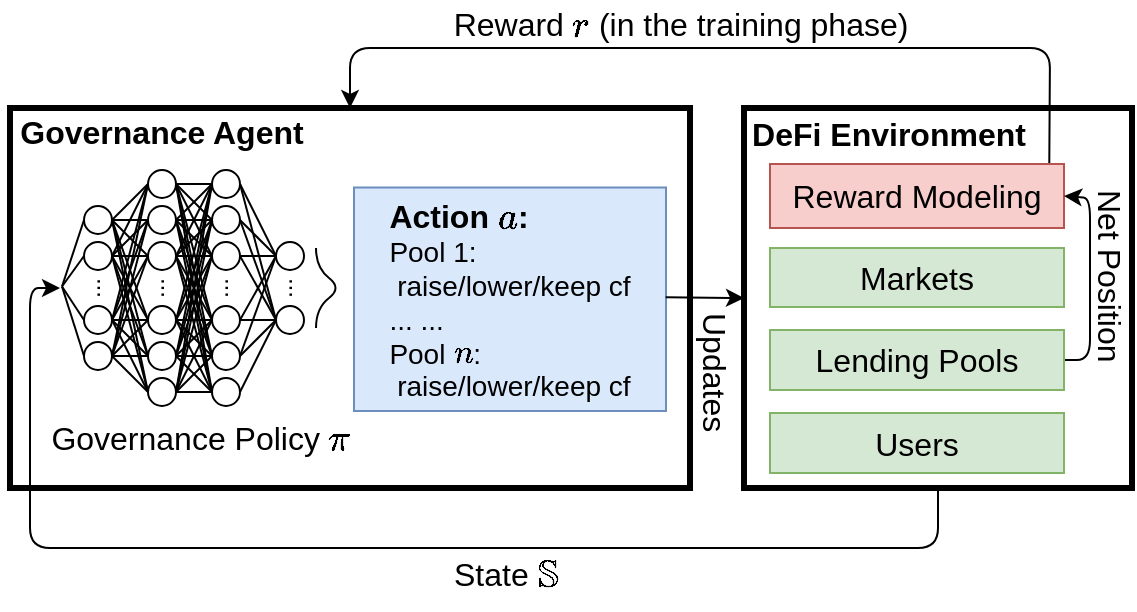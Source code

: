 <mxfile version="21.8.0" type="github" pages="4">
  <diagram id="4272RPaGkaUyrDDjrkst" name="rl-arc">
    <mxGraphModel dx="954" dy="652" grid="1" gridSize="10" guides="1" tooltips="1" connect="1" arrows="1" fold="1" page="1" pageScale="1" pageWidth="850" pageHeight="1100" math="1" shadow="0">
      <root>
        <mxCell id="0" />
        <mxCell id="1" parent="0" />
        <mxCell id="2o_N6vc0h0hXJFCRXrgt-1" value="" style="rounded=0;whiteSpace=wrap;html=1;strokeWidth=3;fillColor=none;" parent="1" vertex="1">
          <mxGeometry x="110" y="110" width="340" height="190" as="geometry" />
        </mxCell>
        <mxCell id="2o_N6vc0h0hXJFCRXrgt-158" value="&lt;font style=&quot;font-size: 16px;&quot;&gt;Governance Policy &lt;b&gt;&lt;i&gt;\(\pi\)&lt;/i&gt;&lt;/b&gt;&lt;br&gt;&lt;/font&gt;" style="text;html=1;resizable=0;points=[];autosize=1;align=center;verticalAlign=top;spacingTop=-4;" parent="1" vertex="1">
          <mxGeometry x="105" y="262.5" width="200" height="30" as="geometry" />
        </mxCell>
        <mxCell id="2o_N6vc0h0hXJFCRXrgt-3" value="&lt;b&gt;&lt;font style=&quot;font-size: 16px;&quot;&gt;Governance Agent&lt;/font&gt;&lt;/b&gt;" style="text;html=1;strokeColor=none;fillColor=none;align=center;verticalAlign=middle;whiteSpace=wrap;rounded=0;" parent="1" vertex="1">
          <mxGeometry x="106" y="112" width="160" height="20" as="geometry" />
        </mxCell>
        <mxCell id="2o_N6vc0h0hXJFCRXrgt-160" value="" style="endArrow=classic;html=1;fontSize=10;exitX=0.5;exitY=1;exitDx=0;exitDy=0;" parent="1" source="2o_N6vc0h0hXJFCRXrgt-2" edge="1">
          <mxGeometry width="50" height="50" relative="1" as="geometry">
            <mxPoint x="60" y="410" as="sourcePoint" />
            <mxPoint x="135" y="200" as="targetPoint" />
            <Array as="points">
              <mxPoint x="574" y="330" />
              <mxPoint x="120" y="330" />
              <mxPoint x="120" y="200" />
            </Array>
          </mxGeometry>
        </mxCell>
        <mxCell id="2o_N6vc0h0hXJFCRXrgt-167" value="&lt;font style=&quot;font-size: 16px;&quot;&gt;Reward \(r\)&amp;nbsp;(in the training phase)&lt;/font&gt;" style="text;html=1;resizable=0;points=[];autosize=1;align=center;verticalAlign=top;spacingTop=-4;fontSize=10;" parent="1" vertex="1">
          <mxGeometry x="310" y="56" width="270" height="30" as="geometry" />
        </mxCell>
        <mxCell id="2o_N6vc0h0hXJFCRXrgt-168" value="&lt;font style=&quot;font-size: 16px;&quot;&gt;State \(\mathbb{S}\)&lt;br&gt;&lt;/font&gt;" style="text;html=1;resizable=0;points=[];autosize=1;align=left;verticalAlign=top;spacingTop=-4;" parent="1" vertex="1">
          <mxGeometry x="330" y="331" width="160" height="30" as="geometry" />
        </mxCell>
        <mxCell id="2o_N6vc0h0hXJFCRXrgt-2" value="" style="rounded=0;whiteSpace=wrap;html=1;strokeWidth=3;fillColor=none;" parent="1" vertex="1">
          <mxGeometry x="477" y="110" width="194" height="190" as="geometry" />
        </mxCell>
        <mxCell id="2o_N6vc0h0hXJFCRXrgt-4" value="&lt;font size=&quot;1&quot; style=&quot;&quot;&gt;&lt;b style=&quot;font-size: 16px;&quot;&gt;DeFi Environment&lt;/b&gt;&lt;/font&gt;" style="text;html=1;align=center;" parent="1" vertex="1">
          <mxGeometry x="474" y="107" width="150" height="30" as="geometry" />
        </mxCell>
        <mxCell id="2o_N6vc0h0hXJFCRXrgt-135" value="" style="curved=1;endArrow=none;html=1;fontSize=10;endFill=0;" parent="1" edge="1">
          <mxGeometry width="50" height="50" relative="1" as="geometry">
            <mxPoint x="263" y="220" as="sourcePoint" />
            <mxPoint x="263" y="180" as="targetPoint" />
            <Array as="points">
              <mxPoint x="263" y="210" />
              <mxPoint x="276" y="200" />
              <mxPoint x="263" y="190" />
            </Array>
          </mxGeometry>
        </mxCell>
        <mxCell id="2o_N6vc0h0hXJFCRXrgt-128" value="" style="endArrow=none;html=1;fontSize=10;entryX=1;entryY=0.5;entryDx=0;entryDy=0;exitX=0;exitY=0.5;exitDx=0;exitDy=0;" parent="1" source="2o_N6vc0h0hXJFCRXrgt-12" edge="1">
          <mxGeometry width="50" height="50" relative="1" as="geometry">
            <mxPoint x="56" y="338" as="sourcePoint" />
            <mxPoint x="136.0" y="199.25" as="targetPoint" />
          </mxGeometry>
        </mxCell>
        <mxCell id="2o_N6vc0h0hXJFCRXrgt-129" value="" style="endArrow=none;html=1;fontSize=10;entryX=1;entryY=0.5;entryDx=0;entryDy=0;exitX=0;exitY=0.5;exitDx=0;exitDy=0;" parent="1" source="2o_N6vc0h0hXJFCRXrgt-13" edge="1">
          <mxGeometry width="50" height="50" relative="1" as="geometry">
            <mxPoint x="157.0" y="183" as="sourcePoint" />
            <mxPoint x="136.0" y="199.25" as="targetPoint" />
          </mxGeometry>
        </mxCell>
        <mxCell id="2o_N6vc0h0hXJFCRXrgt-17" value="..." style="text;html=1;resizable=0;points=[];autosize=1;align=left;verticalAlign=top;spacingTop=-4;rotation=-90;" parent="1" vertex="1">
          <mxGeometry x="136" y="182" width="30" height="20" as="geometry" />
        </mxCell>
        <mxCell id="2o_N6vc0h0hXJFCRXrgt-12" value="" style="ellipse;whiteSpace=wrap;html=1;aspect=fixed;" parent="1" vertex="1">
          <mxGeometry x="147" y="159" width="14" height="14" as="geometry" />
        </mxCell>
        <mxCell id="2o_N6vc0h0hXJFCRXrgt-13" value="" style="ellipse;whiteSpace=wrap;html=1;aspect=fixed;" parent="1" vertex="1">
          <mxGeometry x="147" y="177" width="14" height="14" as="geometry" />
        </mxCell>
        <mxCell id="2o_N6vc0h0hXJFCRXrgt-19" value="" style="ellipse;whiteSpace=wrap;html=1;aspect=fixed;" parent="1" vertex="1">
          <mxGeometry x="179" y="159" width="14" height="14" as="geometry" />
        </mxCell>
        <mxCell id="2o_N6vc0h0hXJFCRXrgt-20" value="" style="ellipse;whiteSpace=wrap;html=1;aspect=fixed;" parent="1" vertex="1">
          <mxGeometry x="179" y="177" width="14" height="14" as="geometry" />
        </mxCell>
        <mxCell id="2o_N6vc0h0hXJFCRXrgt-22" value="" style="ellipse;whiteSpace=wrap;html=1;aspect=fixed;" parent="1" vertex="1">
          <mxGeometry x="179" y="209" width="14" height="14" as="geometry" />
        </mxCell>
        <mxCell id="2o_N6vc0h0hXJFCRXrgt-37" value="" style="endArrow=none;html=1;entryX=1;entryY=0.5;entryDx=0;entryDy=0;exitX=0;exitY=0.5;exitDx=0;exitDy=0;fontSize=10;" parent="1" source="2o_N6vc0h0hXJFCRXrgt-19" target="2o_N6vc0h0hXJFCRXrgt-12" edge="1">
          <mxGeometry width="50" height="50" relative="1" as="geometry">
            <mxPoint x="237.0" y="343" as="sourcePoint" />
            <mxPoint x="221.0" y="334" as="targetPoint" />
          </mxGeometry>
        </mxCell>
        <mxCell id="2o_N6vc0h0hXJFCRXrgt-38" value="" style="endArrow=none;html=1;entryX=1;entryY=0.5;entryDx=0;entryDy=0;exitX=0;exitY=0.5;exitDx=0;exitDy=0;fontSize=10;" parent="1" source="2o_N6vc0h0hXJFCRXrgt-20" target="2o_N6vc0h0hXJFCRXrgt-12" edge="1">
          <mxGeometry width="50" height="50" relative="1" as="geometry">
            <mxPoint x="261" y="256.5" as="sourcePoint" />
            <mxPoint x="231.0" y="344" as="targetPoint" />
          </mxGeometry>
        </mxCell>
        <mxCell id="2o_N6vc0h0hXJFCRXrgt-39" value="" style="endArrow=none;html=1;exitX=0;exitY=0.5;exitDx=0;exitDy=0;entryX=1;entryY=0.5;entryDx=0;entryDy=0;fontSize=10;" parent="1" source="2o_N6vc0h0hXJFCRXrgt-22" target="2o_N6vc0h0hXJFCRXrgt-12" edge="1">
          <mxGeometry width="50" height="50" relative="1" as="geometry">
            <mxPoint x="187.0" y="194" as="sourcePoint" />
            <mxPoint x="241" y="206.5" as="targetPoint" />
          </mxGeometry>
        </mxCell>
        <mxCell id="2o_N6vc0h0hXJFCRXrgt-40" value="" style="endArrow=none;html=1;exitX=0;exitY=0.5;exitDx=0;exitDy=0;entryX=1;entryY=0.5;entryDx=0;entryDy=0;fontSize=10;" parent="1" source="2o_N6vc0h0hXJFCRXrgt-19" target="2o_N6vc0h0hXJFCRXrgt-13" edge="1">
          <mxGeometry width="50" height="50" relative="1" as="geometry">
            <mxPoint x="197.0" y="204" as="sourcePoint" />
            <mxPoint x="221" y="193.5" as="targetPoint" />
          </mxGeometry>
        </mxCell>
        <mxCell id="2o_N6vc0h0hXJFCRXrgt-41" value="" style="endArrow=none;html=1;entryX=1;entryY=0.5;entryDx=0;entryDy=0;exitX=0;exitY=0.5;exitDx=0;exitDy=0;fontSize=10;" parent="1" source="2o_N6vc0h0hXJFCRXrgt-20" target="2o_N6vc0h0hXJFCRXrgt-13" edge="1">
          <mxGeometry width="50" height="50" relative="1" as="geometry">
            <mxPoint x="207.0" y="214" as="sourcePoint" />
            <mxPoint x="191.0" y="203" as="targetPoint" />
          </mxGeometry>
        </mxCell>
        <mxCell id="2o_N6vc0h0hXJFCRXrgt-42" value="" style="endArrow=none;html=1;entryX=1;entryY=0.5;entryDx=0;entryDy=0;exitX=0;exitY=0.5;exitDx=0;exitDy=0;fontSize=10;" parent="1" source="2o_N6vc0h0hXJFCRXrgt-22" target="2o_N6vc0h0hXJFCRXrgt-13" edge="1">
          <mxGeometry width="50" height="50" relative="1" as="geometry">
            <mxPoint x="217.0" y="224" as="sourcePoint" />
            <mxPoint x="201.0" y="213" as="targetPoint" />
          </mxGeometry>
        </mxCell>
        <mxCell id="2o_N6vc0h0hXJFCRXrgt-47" value="" style="ellipse;whiteSpace=wrap;html=1;aspect=fixed;" parent="1" vertex="1">
          <mxGeometry x="211" y="159" width="14" height="14" as="geometry" />
        </mxCell>
        <mxCell id="2o_N6vc0h0hXJFCRXrgt-48" value="" style="ellipse;whiteSpace=wrap;html=1;aspect=fixed;" parent="1" vertex="1">
          <mxGeometry x="211" y="177" width="14" height="14" as="geometry" />
        </mxCell>
        <mxCell id="2o_N6vc0h0hXJFCRXrgt-66" value="" style="endArrow=none;html=1;entryX=1;entryY=0.5;entryDx=0;entryDy=0;exitX=0;exitY=0.5;exitDx=0;exitDy=0;" parent="1" source="2o_N6vc0h0hXJFCRXrgt-48" target="2o_N6vc0h0hXJFCRXrgt-22" edge="1">
          <mxGeometry width="50" height="50" relative="1" as="geometry">
            <mxPoint x="327.0" y="321" as="sourcePoint" />
            <mxPoint x="311.0" y="278" as="targetPoint" />
          </mxGeometry>
        </mxCell>
        <mxCell id="2o_N6vc0h0hXJFCRXrgt-67" value="" style="endArrow=none;html=1;entryX=1;entryY=0.5;entryDx=0;entryDy=0;exitX=0;exitY=0.5;exitDx=0;exitDy=0;" parent="1" source="2o_N6vc0h0hXJFCRXrgt-47" target="2o_N6vc0h0hXJFCRXrgt-22" edge="1">
          <mxGeometry width="50" height="50" relative="1" as="geometry">
            <mxPoint x="337.0" y="331" as="sourcePoint" />
            <mxPoint x="321.0" y="288" as="targetPoint" />
          </mxGeometry>
        </mxCell>
        <mxCell id="2o_N6vc0h0hXJFCRXrgt-68" value="" style="endArrow=none;html=1;entryX=1;entryY=0.5;entryDx=0;entryDy=0;exitX=0;exitY=0.5;exitDx=0;exitDy=0;" parent="1" source="2o_N6vc0h0hXJFCRXrgt-47" target="2o_N6vc0h0hXJFCRXrgt-19" edge="1">
          <mxGeometry width="50" height="50" relative="1" as="geometry">
            <mxPoint x="347.0" y="341" as="sourcePoint" />
            <mxPoint x="331.0" y="298" as="targetPoint" />
          </mxGeometry>
        </mxCell>
        <mxCell id="2o_N6vc0h0hXJFCRXrgt-69" value="" style="endArrow=none;html=1;entryX=1;entryY=0.5;entryDx=0;entryDy=0;exitX=0;exitY=0.5;exitDx=0;exitDy=0;" parent="1" source="2o_N6vc0h0hXJFCRXrgt-48" target="2o_N6vc0h0hXJFCRXrgt-19" edge="1">
          <mxGeometry width="50" height="50" relative="1" as="geometry">
            <mxPoint x="357.0" y="351" as="sourcePoint" />
            <mxPoint x="341.0" y="308" as="targetPoint" />
          </mxGeometry>
        </mxCell>
        <mxCell id="2o_N6vc0h0hXJFCRXrgt-72" value="" style="endArrow=none;html=1;entryX=1;entryY=0.5;entryDx=0;entryDy=0;exitX=0;exitY=0.5;exitDx=0;exitDy=0;" parent="1" source="2o_N6vc0h0hXJFCRXrgt-47" target="2o_N6vc0h0hXJFCRXrgt-20" edge="1">
          <mxGeometry width="50" height="50" relative="1" as="geometry">
            <mxPoint x="237.0" y="214" as="sourcePoint" />
            <mxPoint x="221.0" y="196.0" as="targetPoint" />
          </mxGeometry>
        </mxCell>
        <mxCell id="2o_N6vc0h0hXJFCRXrgt-73" value="" style="endArrow=none;html=1;entryX=1;entryY=0.5;entryDx=0;entryDy=0;exitX=0;exitY=0.5;exitDx=0;exitDy=0;" parent="1" source="2o_N6vc0h0hXJFCRXrgt-48" target="2o_N6vc0h0hXJFCRXrgt-20" edge="1">
          <mxGeometry width="50" height="50" relative="1" as="geometry">
            <mxPoint x="247.0" y="224" as="sourcePoint" />
            <mxPoint x="231.0" y="206.0" as="targetPoint" />
          </mxGeometry>
        </mxCell>
        <mxCell id="2o_N6vc0h0hXJFCRXrgt-109" value="" style="endArrow=none;html=1;fontSize=10;entryX=1;entryY=0.5;entryDx=0;entryDy=0;exitX=0;exitY=0.5;exitDx=0;exitDy=0;" parent="1" edge="1">
          <mxGeometry width="50" height="50" relative="1" as="geometry">
            <mxPoint x="286.0" y="181.5" as="sourcePoint" />
            <mxPoint x="342" y="176.5" as="targetPoint" />
          </mxGeometry>
        </mxCell>
        <mxCell id="ho-afcCtaLFZiFDd-naJ-169" value="" style="ellipse;whiteSpace=wrap;html=1;aspect=fixed;" parent="1" vertex="1">
          <mxGeometry x="179" y="141" width="14" height="14" as="geometry" />
        </mxCell>
        <mxCell id="ho-afcCtaLFZiFDd-naJ-170" value="" style="ellipse;whiteSpace=wrap;html=1;aspect=fixed;" parent="1" vertex="1">
          <mxGeometry x="179" y="227" width="14" height="14" as="geometry" />
        </mxCell>
        <mxCell id="ho-afcCtaLFZiFDd-naJ-171" value="" style="ellipse;whiteSpace=wrap;html=1;aspect=fixed;" parent="1" vertex="1">
          <mxGeometry x="179" y="245" width="14" height="14" as="geometry" />
        </mxCell>
        <mxCell id="ho-afcCtaLFZiFDd-naJ-172" value="" style="ellipse;whiteSpace=wrap;html=1;aspect=fixed;" parent="1" vertex="1">
          <mxGeometry x="211" y="141" width="14" height="14" as="geometry" />
        </mxCell>
        <mxCell id="ho-afcCtaLFZiFDd-naJ-173" value="" style="ellipse;whiteSpace=wrap;html=1;aspect=fixed;" parent="1" vertex="1">
          <mxGeometry x="211" y="209" width="14" height="14" as="geometry" />
        </mxCell>
        <mxCell id="ho-afcCtaLFZiFDd-naJ-174" value="" style="ellipse;whiteSpace=wrap;html=1;aspect=fixed;" parent="1" vertex="1">
          <mxGeometry x="211" y="227" width="14" height="14" as="geometry" />
        </mxCell>
        <mxCell id="ho-afcCtaLFZiFDd-naJ-175" value="" style="ellipse;whiteSpace=wrap;html=1;aspect=fixed;" parent="1" vertex="1">
          <mxGeometry x="211" y="245" width="14" height="14" as="geometry" />
        </mxCell>
        <mxCell id="ho-afcCtaLFZiFDd-naJ-176" value="" style="ellipse;whiteSpace=wrap;html=1;aspect=fixed;" parent="1" vertex="1">
          <mxGeometry x="147" y="209" width="14" height="14" as="geometry" />
        </mxCell>
        <mxCell id="ho-afcCtaLFZiFDd-naJ-177" value="" style="ellipse;whiteSpace=wrap;html=1;aspect=fixed;" parent="1" vertex="1">
          <mxGeometry x="147" y="227" width="14" height="14" as="geometry" />
        </mxCell>
        <mxCell id="ho-afcCtaLFZiFDd-naJ-180" value="" style="endArrow=none;html=1;exitX=0;exitY=0.5;exitDx=0;exitDy=0;entryX=1;entryY=0.5;entryDx=0;entryDy=0;" parent="1" source="ho-afcCtaLFZiFDd-naJ-178" target="2o_N6vc0h0hXJFCRXrgt-48" edge="1">
          <mxGeometry width="50" height="50" relative="1" as="geometry">
            <mxPoint x="239" y="173" as="sourcePoint" />
            <mxPoint x="225" y="167" as="targetPoint" />
          </mxGeometry>
        </mxCell>
        <mxCell id="ho-afcCtaLFZiFDd-naJ-178" value="" style="ellipse;whiteSpace=wrap;html=1;aspect=fixed;" parent="1" vertex="1">
          <mxGeometry x="243" y="177" width="14" height="14" as="geometry" />
        </mxCell>
        <mxCell id="ho-afcCtaLFZiFDd-naJ-181" value="" style="ellipse;whiteSpace=wrap;html=1;aspect=fixed;" parent="1" vertex="1">
          <mxGeometry x="243" y="209" width="14" height="14" as="geometry" />
        </mxCell>
        <mxCell id="ho-afcCtaLFZiFDd-naJ-184" value="" style="endArrow=none;html=1;entryX=1;entryY=0.5;entryDx=0;entryDy=0;exitX=0;exitY=0.5;exitDx=0;exitDy=0;" parent="1" source="ho-afcCtaLFZiFDd-naJ-178" target="2o_N6vc0h0hXJFCRXrgt-47" edge="1">
          <mxGeometry width="50" height="50" relative="1" as="geometry">
            <mxPoint x="259" y="170" as="sourcePoint" />
            <mxPoint x="235.0" y="194.0" as="targetPoint" />
          </mxGeometry>
        </mxCell>
        <mxCell id="ho-afcCtaLFZiFDd-naJ-185" value="" style="endArrow=none;html=1;entryX=1;entryY=0.5;entryDx=0;entryDy=0;exitX=0;exitY=0.5;exitDx=0;exitDy=0;" parent="1" source="ho-afcCtaLFZiFDd-naJ-178" target="ho-afcCtaLFZiFDd-naJ-172" edge="1">
          <mxGeometry width="50" height="50" relative="1" as="geometry">
            <mxPoint x="253.0" y="194" as="sourcePoint" />
            <mxPoint x="235.0" y="176.0" as="targetPoint" />
          </mxGeometry>
        </mxCell>
        <mxCell id="ho-afcCtaLFZiFDd-naJ-186" value="" style="endArrow=none;html=1;entryX=0;entryY=0.5;entryDx=0;entryDy=0;exitX=1;exitY=0.5;exitDx=0;exitDy=0;" parent="1" source="ho-afcCtaLFZiFDd-naJ-173" target="ho-afcCtaLFZiFDd-naJ-178" edge="1">
          <mxGeometry width="50" height="50" relative="1" as="geometry">
            <mxPoint x="253.0" y="194" as="sourcePoint" />
            <mxPoint x="235.0" y="158" as="targetPoint" />
          </mxGeometry>
        </mxCell>
        <mxCell id="ho-afcCtaLFZiFDd-naJ-187" value="" style="endArrow=none;html=1;entryX=0;entryY=0.5;entryDx=0;entryDy=0;exitX=1;exitY=0.5;exitDx=0;exitDy=0;" parent="1" source="ho-afcCtaLFZiFDd-naJ-174" target="ho-afcCtaLFZiFDd-naJ-178" edge="1">
          <mxGeometry width="50" height="50" relative="1" as="geometry">
            <mxPoint x="235.0" y="227.0" as="sourcePoint" />
            <mxPoint x="253.0" y="194" as="targetPoint" />
          </mxGeometry>
        </mxCell>
        <mxCell id="ho-afcCtaLFZiFDd-naJ-188" value="" style="endArrow=none;html=1;entryX=1;entryY=0.5;entryDx=0;entryDy=0;exitX=0;exitY=0.5;exitDx=0;exitDy=0;" parent="1" source="ho-afcCtaLFZiFDd-naJ-181" target="ho-afcCtaLFZiFDd-naJ-172" edge="1">
          <mxGeometry width="50" height="50" relative="1" as="geometry">
            <mxPoint x="235.0" y="245" as="sourcePoint" />
            <mxPoint x="253.0" y="194" as="targetPoint" />
          </mxGeometry>
        </mxCell>
        <mxCell id="ho-afcCtaLFZiFDd-naJ-189" value="" style="endArrow=none;html=1;entryX=1;entryY=0.5;entryDx=0;entryDy=0;exitX=0;exitY=0.5;exitDx=0;exitDy=0;" parent="1" source="ho-afcCtaLFZiFDd-naJ-181" target="2o_N6vc0h0hXJFCRXrgt-47" edge="1">
          <mxGeometry width="50" height="50" relative="1" as="geometry">
            <mxPoint x="253.0" y="226" as="sourcePoint" />
            <mxPoint x="235.0" y="158" as="targetPoint" />
          </mxGeometry>
        </mxCell>
        <mxCell id="ho-afcCtaLFZiFDd-naJ-190" value="" style="endArrow=none;html=1;entryX=1;entryY=0.5;entryDx=0;entryDy=0;exitX=0;exitY=0.5;exitDx=0;exitDy=0;" parent="1" source="ho-afcCtaLFZiFDd-naJ-181" target="2o_N6vc0h0hXJFCRXrgt-48" edge="1">
          <mxGeometry width="50" height="50" relative="1" as="geometry">
            <mxPoint x="253.0" y="226" as="sourcePoint" />
            <mxPoint x="235.0" y="176" as="targetPoint" />
          </mxGeometry>
        </mxCell>
        <mxCell id="ho-afcCtaLFZiFDd-naJ-191" value="" style="endArrow=none;html=1;entryX=1;entryY=0.5;entryDx=0;entryDy=0;exitX=0;exitY=0.5;exitDx=0;exitDy=0;" parent="1" source="ho-afcCtaLFZiFDd-naJ-181" target="ho-afcCtaLFZiFDd-naJ-173" edge="1">
          <mxGeometry width="50" height="50" relative="1" as="geometry">
            <mxPoint x="263.0" y="236" as="sourcePoint" />
            <mxPoint x="245.0" y="186" as="targetPoint" />
          </mxGeometry>
        </mxCell>
        <mxCell id="ho-afcCtaLFZiFDd-naJ-192" value="" style="endArrow=none;html=1;entryX=1;entryY=0.5;entryDx=0;entryDy=0;exitX=0;exitY=0.5;exitDx=0;exitDy=0;" parent="1" source="ho-afcCtaLFZiFDd-naJ-181" target="ho-afcCtaLFZiFDd-naJ-174" edge="1">
          <mxGeometry width="50" height="50" relative="1" as="geometry">
            <mxPoint x="253.0" y="226" as="sourcePoint" />
            <mxPoint x="235.0" y="227.0" as="targetPoint" />
          </mxGeometry>
        </mxCell>
        <mxCell id="ho-afcCtaLFZiFDd-naJ-193" value="" style="endArrow=none;html=1;entryX=1;entryY=0.5;entryDx=0;entryDy=0;exitX=0;exitY=0.5;exitDx=0;exitDy=0;" parent="1" source="ho-afcCtaLFZiFDd-naJ-181" target="ho-afcCtaLFZiFDd-naJ-175" edge="1">
          <mxGeometry width="50" height="50" relative="1" as="geometry">
            <mxPoint x="253.0" y="226" as="sourcePoint" />
            <mxPoint x="235.0" y="245" as="targetPoint" />
          </mxGeometry>
        </mxCell>
        <mxCell id="ho-afcCtaLFZiFDd-naJ-194" value="" style="endArrow=none;html=1;entryX=1;entryY=0.5;entryDx=0;entryDy=0;exitX=0;exitY=0.5;exitDx=0;exitDy=0;" parent="1" source="ho-afcCtaLFZiFDd-naJ-172" target="ho-afcCtaLFZiFDd-naJ-169" edge="1">
          <mxGeometry width="50" height="50" relative="1" as="geometry">
            <mxPoint x="221.0" y="194" as="sourcePoint" />
            <mxPoint x="203.0" y="176.0" as="targetPoint" />
          </mxGeometry>
        </mxCell>
        <mxCell id="ho-afcCtaLFZiFDd-naJ-195" value="" style="endArrow=none;html=1;entryX=1;entryY=0.5;entryDx=0;entryDy=0;exitX=0;exitY=0.5;exitDx=0;exitDy=0;" parent="1" source="2o_N6vc0h0hXJFCRXrgt-47" target="ho-afcCtaLFZiFDd-naJ-169" edge="1">
          <mxGeometry width="50" height="50" relative="1" as="geometry">
            <mxPoint x="221.0" y="158" as="sourcePoint" />
            <mxPoint x="203.0" y="158" as="targetPoint" />
          </mxGeometry>
        </mxCell>
        <mxCell id="ho-afcCtaLFZiFDd-naJ-196" value="" style="endArrow=none;html=1;entryX=1;entryY=0.5;entryDx=0;entryDy=0;exitX=0;exitY=0.5;exitDx=0;exitDy=0;" parent="1" source="ho-afcCtaLFZiFDd-naJ-173" target="2o_N6vc0h0hXJFCRXrgt-19" edge="1">
          <mxGeometry width="50" height="50" relative="1" as="geometry">
            <mxPoint x="221.0" y="176.0" as="sourcePoint" />
            <mxPoint x="203.0" y="158" as="targetPoint" />
          </mxGeometry>
        </mxCell>
        <mxCell id="ho-afcCtaLFZiFDd-naJ-197" value="" style="endArrow=none;html=1;entryX=1;entryY=0.5;entryDx=0;entryDy=0;exitX=0;exitY=0.5;exitDx=0;exitDy=0;" parent="1" source="2o_N6vc0h0hXJFCRXrgt-48" target="ho-afcCtaLFZiFDd-naJ-169" edge="1">
          <mxGeometry width="50" height="50" relative="1" as="geometry">
            <mxPoint x="279" y="170" as="sourcePoint" />
            <mxPoint x="203.0" y="176.0" as="targetPoint" />
          </mxGeometry>
        </mxCell>
        <mxCell id="ho-afcCtaLFZiFDd-naJ-198" value="" style="endArrow=none;html=1;entryX=1;entryY=0.5;entryDx=0;entryDy=0;exitX=0;exitY=0.5;exitDx=0;exitDy=0;" parent="1" source="ho-afcCtaLFZiFDd-naJ-173" target="ho-afcCtaLFZiFDd-naJ-169" edge="1">
          <mxGeometry width="50" height="50" relative="1" as="geometry">
            <mxPoint x="221.0" y="194" as="sourcePoint" />
            <mxPoint x="203.0" y="158" as="targetPoint" />
          </mxGeometry>
        </mxCell>
        <mxCell id="ho-afcCtaLFZiFDd-naJ-199" value="" style="endArrow=none;html=1;entryX=1;entryY=0.5;entryDx=0;entryDy=0;exitX=0;exitY=0.5;exitDx=0;exitDy=0;" parent="1" source="ho-afcCtaLFZiFDd-naJ-174" target="ho-afcCtaLFZiFDd-naJ-169" edge="1">
          <mxGeometry width="50" height="50" relative="1" as="geometry">
            <mxPoint x="221.0" y="227" as="sourcePoint" />
            <mxPoint x="203.0" y="158" as="targetPoint" />
          </mxGeometry>
        </mxCell>
        <mxCell id="ho-afcCtaLFZiFDd-naJ-200" value="" style="endArrow=none;html=1;entryX=1;entryY=0.5;entryDx=0;entryDy=0;exitX=0;exitY=0.5;exitDx=0;exitDy=0;" parent="1" source="ho-afcCtaLFZiFDd-naJ-175" target="ho-afcCtaLFZiFDd-naJ-169" edge="1">
          <mxGeometry width="50" height="50" relative="1" as="geometry">
            <mxPoint x="221.0" y="245" as="sourcePoint" />
            <mxPoint x="203.0" y="158" as="targetPoint" />
          </mxGeometry>
        </mxCell>
        <mxCell id="ho-afcCtaLFZiFDd-naJ-201" value="" style="endArrow=none;html=1;entryX=1;entryY=0.5;entryDx=0;entryDy=0;exitX=0;exitY=0.5;exitDx=0;exitDy=0;" parent="1" source="ho-afcCtaLFZiFDd-naJ-172" target="2o_N6vc0h0hXJFCRXrgt-19" edge="1">
          <mxGeometry width="50" height="50" relative="1" as="geometry">
            <mxPoint x="221.0" y="176.0" as="sourcePoint" />
            <mxPoint x="203.0" y="176.0" as="targetPoint" />
          </mxGeometry>
        </mxCell>
        <mxCell id="ho-afcCtaLFZiFDd-naJ-202" value="" style="endArrow=none;html=1;entryX=1;entryY=0.5;entryDx=0;entryDy=0;exitX=0;exitY=0.5;exitDx=0;exitDy=0;" parent="1" source="ho-afcCtaLFZiFDd-naJ-174" target="2o_N6vc0h0hXJFCRXrgt-19" edge="1">
          <mxGeometry width="50" height="50" relative="1" as="geometry">
            <mxPoint x="219" y="200" as="sourcePoint" />
            <mxPoint x="203.0" y="176" as="targetPoint" />
          </mxGeometry>
        </mxCell>
        <mxCell id="ho-afcCtaLFZiFDd-naJ-203" value="" style="endArrow=none;html=1;entryX=1;entryY=0.5;entryDx=0;entryDy=0;exitX=0;exitY=0.5;exitDx=0;exitDy=0;" parent="1" source="ho-afcCtaLFZiFDd-naJ-175" target="2o_N6vc0h0hXJFCRXrgt-19" edge="1">
          <mxGeometry width="50" height="50" relative="1" as="geometry">
            <mxPoint x="221.0" y="158" as="sourcePoint" />
            <mxPoint x="203.0" y="158" as="targetPoint" />
          </mxGeometry>
        </mxCell>
        <mxCell id="ho-afcCtaLFZiFDd-naJ-204" value="" style="endArrow=none;html=1;entryX=1;entryY=0.5;entryDx=0;entryDy=0;exitX=0;exitY=0.5;exitDx=0;exitDy=0;" parent="1" source="ho-afcCtaLFZiFDd-naJ-172" target="2o_N6vc0h0hXJFCRXrgt-20" edge="1">
          <mxGeometry width="50" height="50" relative="1" as="geometry">
            <mxPoint x="221.0" y="158" as="sourcePoint" />
            <mxPoint x="203.0" y="158" as="targetPoint" />
          </mxGeometry>
        </mxCell>
        <mxCell id="ho-afcCtaLFZiFDd-naJ-205" value="" style="endArrow=none;html=1;entryX=1;entryY=0.5;entryDx=0;entryDy=0;exitX=0;exitY=0.5;exitDx=0;exitDy=0;" parent="1" source="ho-afcCtaLFZiFDd-naJ-173" target="2o_N6vc0h0hXJFCRXrgt-20" edge="1">
          <mxGeometry width="50" height="50" relative="1" as="geometry">
            <mxPoint x="221.0" y="158" as="sourcePoint" />
            <mxPoint x="203.0" y="194" as="targetPoint" />
          </mxGeometry>
        </mxCell>
        <mxCell id="ho-afcCtaLFZiFDd-naJ-206" value="" style="endArrow=none;html=1;entryX=1;entryY=0.5;entryDx=0;entryDy=0;exitX=0;exitY=0.5;exitDx=0;exitDy=0;" parent="1" source="ho-afcCtaLFZiFDd-naJ-174" target="2o_N6vc0h0hXJFCRXrgt-20" edge="1">
          <mxGeometry width="50" height="50" relative="1" as="geometry">
            <mxPoint x="221.0" y="227.0" as="sourcePoint" />
            <mxPoint x="203.0" y="194" as="targetPoint" />
          </mxGeometry>
        </mxCell>
        <mxCell id="ho-afcCtaLFZiFDd-naJ-207" value="" style="endArrow=none;html=1;entryX=1;entryY=0.5;entryDx=0;entryDy=0;exitX=0;exitY=0.5;exitDx=0;exitDy=0;" parent="1" source="ho-afcCtaLFZiFDd-naJ-175" target="2o_N6vc0h0hXJFCRXrgt-20" edge="1">
          <mxGeometry width="50" height="50" relative="1" as="geometry">
            <mxPoint x="221.0" y="245.0" as="sourcePoint" />
            <mxPoint x="203.0" y="194" as="targetPoint" />
          </mxGeometry>
        </mxCell>
        <mxCell id="ho-afcCtaLFZiFDd-naJ-208" value="" style="endArrow=none;html=1;entryX=1;entryY=0.5;entryDx=0;entryDy=0;exitX=0;exitY=0.5;exitDx=0;exitDy=0;" parent="1" source="ho-afcCtaLFZiFDd-naJ-172" target="2o_N6vc0h0hXJFCRXrgt-22" edge="1">
          <mxGeometry width="50" height="50" relative="1" as="geometry">
            <mxPoint x="221.0" y="176" as="sourcePoint" />
            <mxPoint x="203.0" y="226" as="targetPoint" />
          </mxGeometry>
        </mxCell>
        <mxCell id="ho-afcCtaLFZiFDd-naJ-209" value="" style="endArrow=none;html=1;entryX=1;entryY=0.5;entryDx=0;entryDy=0;exitX=0;exitY=0.5;exitDx=0;exitDy=0;" parent="1" source="ho-afcCtaLFZiFDd-naJ-173" target="2o_N6vc0h0hXJFCRXrgt-22" edge="1">
          <mxGeometry width="50" height="50" relative="1" as="geometry">
            <mxPoint x="231.0" y="186" as="sourcePoint" />
            <mxPoint x="213.0" y="236" as="targetPoint" />
          </mxGeometry>
        </mxCell>
        <mxCell id="ho-afcCtaLFZiFDd-naJ-210" value="" style="endArrow=none;html=1;entryX=1;entryY=0.5;entryDx=0;entryDy=0;exitX=0;exitY=0.5;exitDx=0;exitDy=0;" parent="1" source="ho-afcCtaLFZiFDd-naJ-174" target="2o_N6vc0h0hXJFCRXrgt-22" edge="1">
          <mxGeometry width="50" height="50" relative="1" as="geometry">
            <mxPoint x="221.0" y="226.0" as="sourcePoint" />
            <mxPoint x="203.0" y="226.0" as="targetPoint" />
          </mxGeometry>
        </mxCell>
        <mxCell id="ho-afcCtaLFZiFDd-naJ-211" value="" style="endArrow=none;html=1;entryX=1;entryY=0.5;entryDx=0;entryDy=0;exitX=0;exitY=0.5;exitDx=0;exitDy=0;" parent="1" source="ho-afcCtaLFZiFDd-naJ-175" target="2o_N6vc0h0hXJFCRXrgt-22" edge="1">
          <mxGeometry width="50" height="50" relative="1" as="geometry">
            <mxPoint x="221.0" y="245.0" as="sourcePoint" />
            <mxPoint x="203.0" y="226.0" as="targetPoint" />
          </mxGeometry>
        </mxCell>
        <mxCell id="ho-afcCtaLFZiFDd-naJ-212" value="" style="endArrow=none;html=1;entryX=1;entryY=0.5;entryDx=0;entryDy=0;exitX=0;exitY=0.5;exitDx=0;exitDy=0;" parent="1" source="ho-afcCtaLFZiFDd-naJ-175" target="ho-afcCtaLFZiFDd-naJ-170" edge="1">
          <mxGeometry width="50" height="50" relative="1" as="geometry">
            <mxPoint x="221.0" y="263" as="sourcePoint" />
            <mxPoint x="203.0" y="226.0" as="targetPoint" />
          </mxGeometry>
        </mxCell>
        <mxCell id="ho-afcCtaLFZiFDd-naJ-213" value="" style="endArrow=none;html=1;entryX=1;entryY=0.5;entryDx=0;entryDy=0;exitX=0;exitY=0.5;exitDx=0;exitDy=0;" parent="1" source="ho-afcCtaLFZiFDd-naJ-174" target="ho-afcCtaLFZiFDd-naJ-170" edge="1">
          <mxGeometry width="50" height="50" relative="1" as="geometry">
            <mxPoint x="221.0" y="263" as="sourcePoint" />
            <mxPoint x="203.0" y="244.0" as="targetPoint" />
          </mxGeometry>
        </mxCell>
        <mxCell id="ho-afcCtaLFZiFDd-naJ-214" value="" style="endArrow=none;html=1;entryX=1;entryY=0.5;entryDx=0;entryDy=0;exitX=0;exitY=0.5;exitDx=0;exitDy=0;" parent="1" source="ho-afcCtaLFZiFDd-naJ-173" target="ho-afcCtaLFZiFDd-naJ-170" edge="1">
          <mxGeometry width="50" height="50" relative="1" as="geometry">
            <mxPoint x="221.0" y="245.0" as="sourcePoint" />
            <mxPoint x="203.0" y="244.0" as="targetPoint" />
          </mxGeometry>
        </mxCell>
        <mxCell id="ho-afcCtaLFZiFDd-naJ-215" value="" style="endArrow=none;html=1;entryX=1;entryY=0.5;entryDx=0;entryDy=0;exitX=0;exitY=0.5;exitDx=0;exitDy=0;" parent="1" source="2o_N6vc0h0hXJFCRXrgt-48" target="ho-afcCtaLFZiFDd-naJ-170" edge="1">
          <mxGeometry width="50" height="50" relative="1" as="geometry">
            <mxPoint x="221.0" y="244.0" as="sourcePoint" />
            <mxPoint x="203.0" y="244.0" as="targetPoint" />
          </mxGeometry>
        </mxCell>
        <mxCell id="ho-afcCtaLFZiFDd-naJ-216" value="" style="endArrow=none;html=1;entryX=1;entryY=0.5;entryDx=0;entryDy=0;exitX=0;exitY=0.5;exitDx=0;exitDy=0;" parent="1" source="2o_N6vc0h0hXJFCRXrgt-47" target="ho-afcCtaLFZiFDd-naJ-170" edge="1">
          <mxGeometry width="50" height="50" relative="1" as="geometry">
            <mxPoint x="221.0" y="263" as="sourcePoint" />
            <mxPoint x="203.0" y="244.0" as="targetPoint" />
          </mxGeometry>
        </mxCell>
        <mxCell id="ho-afcCtaLFZiFDd-naJ-217" value="" style="endArrow=none;html=1;entryX=1;entryY=0.5;entryDx=0;entryDy=0;exitX=0;exitY=0.5;exitDx=0;exitDy=0;" parent="1" source="ho-afcCtaLFZiFDd-naJ-172" target="ho-afcCtaLFZiFDd-naJ-170" edge="1">
          <mxGeometry width="50" height="50" relative="1" as="geometry">
            <mxPoint x="221.0" y="176.0" as="sourcePoint" />
            <mxPoint x="203.0" y="244.0" as="targetPoint" />
          </mxGeometry>
        </mxCell>
        <mxCell id="ho-afcCtaLFZiFDd-naJ-218" value="" style="endArrow=none;html=1;entryX=1;entryY=0.5;entryDx=0;entryDy=0;exitX=0;exitY=0.5;exitDx=0;exitDy=0;" parent="1" source="ho-afcCtaLFZiFDd-naJ-175" target="ho-afcCtaLFZiFDd-naJ-171" edge="1">
          <mxGeometry width="50" height="50" relative="1" as="geometry">
            <mxPoint x="221.0" y="263" as="sourcePoint" />
            <mxPoint x="203.0" y="244.0" as="targetPoint" />
          </mxGeometry>
        </mxCell>
        <mxCell id="ho-afcCtaLFZiFDd-naJ-219" value="" style="endArrow=none;html=1;entryX=1;entryY=0.5;entryDx=0;entryDy=0;exitX=0;exitY=0.5;exitDx=0;exitDy=0;" parent="1" source="ho-afcCtaLFZiFDd-naJ-174" target="ho-afcCtaLFZiFDd-naJ-171" edge="1">
          <mxGeometry width="50" height="50" relative="1" as="geometry">
            <mxPoint x="221.0" y="263" as="sourcePoint" />
            <mxPoint x="203.0" y="262" as="targetPoint" />
          </mxGeometry>
        </mxCell>
        <mxCell id="ho-afcCtaLFZiFDd-naJ-220" value="" style="endArrow=none;html=1;entryX=1;entryY=0.5;entryDx=0;entryDy=0;exitX=0;exitY=0.5;exitDx=0;exitDy=0;" parent="1" source="ho-afcCtaLFZiFDd-naJ-173" target="ho-afcCtaLFZiFDd-naJ-171" edge="1">
          <mxGeometry width="50" height="50" relative="1" as="geometry">
            <mxPoint x="221.0" y="244.0" as="sourcePoint" />
            <mxPoint x="203.0" y="262" as="targetPoint" />
          </mxGeometry>
        </mxCell>
        <mxCell id="ho-afcCtaLFZiFDd-naJ-221" value="" style="endArrow=none;html=1;entryX=1;entryY=0.5;entryDx=0;entryDy=0;exitX=0;exitY=0.5;exitDx=0;exitDy=0;" parent="1" source="2o_N6vc0h0hXJFCRXrgt-48" target="ho-afcCtaLFZiFDd-naJ-171" edge="1">
          <mxGeometry width="50" height="50" relative="1" as="geometry">
            <mxPoint x="221.0" y="226.0" as="sourcePoint" />
            <mxPoint x="203.0" y="262" as="targetPoint" />
          </mxGeometry>
        </mxCell>
        <mxCell id="ho-afcCtaLFZiFDd-naJ-222" value="" style="endArrow=none;html=1;entryX=1;entryY=0.5;entryDx=0;entryDy=0;exitX=0;exitY=0.5;exitDx=0;exitDy=0;" parent="1" source="2o_N6vc0h0hXJFCRXrgt-47" target="ho-afcCtaLFZiFDd-naJ-171" edge="1">
          <mxGeometry width="50" height="50" relative="1" as="geometry">
            <mxPoint x="221.0" y="194.0" as="sourcePoint" />
            <mxPoint x="203.0" y="262" as="targetPoint" />
          </mxGeometry>
        </mxCell>
        <mxCell id="ho-afcCtaLFZiFDd-naJ-223" value="" style="endArrow=none;html=1;entryX=1;entryY=0.5;entryDx=0;entryDy=0;exitX=0;exitY=0.5;exitDx=0;exitDy=0;" parent="1" source="ho-afcCtaLFZiFDd-naJ-172" target="ho-afcCtaLFZiFDd-naJ-171" edge="1">
          <mxGeometry width="50" height="50" relative="1" as="geometry">
            <mxPoint x="221.0" y="176.0" as="sourcePoint" />
            <mxPoint x="203.0" y="262" as="targetPoint" />
          </mxGeometry>
        </mxCell>
        <mxCell id="ho-afcCtaLFZiFDd-naJ-224" value="" style="endArrow=none;html=1;entryX=1;entryY=0.5;entryDx=0;entryDy=0;exitX=0;exitY=0.5;exitDx=0;exitDy=0;fontSize=10;" parent="1" source="ho-afcCtaLFZiFDd-naJ-169" target="2o_N6vc0h0hXJFCRXrgt-12" edge="1">
          <mxGeometry width="50" height="50" relative="1" as="geometry">
            <mxPoint x="189.0" y="176" as="sourcePoint" />
            <mxPoint x="171" y="176" as="targetPoint" />
          </mxGeometry>
        </mxCell>
        <mxCell id="ho-afcCtaLFZiFDd-naJ-225" value="" style="endArrow=none;html=1;entryX=1;entryY=0.5;entryDx=0;entryDy=0;exitX=0;exitY=0.5;exitDx=0;exitDy=0;fontSize=10;" parent="1" source="ho-afcCtaLFZiFDd-naJ-170" target="2o_N6vc0h0hXJFCRXrgt-12" edge="1">
          <mxGeometry width="50" height="50" relative="1" as="geometry">
            <mxPoint x="189.0" y="158" as="sourcePoint" />
            <mxPoint x="171" y="176" as="targetPoint" />
          </mxGeometry>
        </mxCell>
        <mxCell id="ho-afcCtaLFZiFDd-naJ-226" value="" style="endArrow=none;html=1;entryX=1;entryY=0.5;entryDx=0;entryDy=0;exitX=0;exitY=0.5;exitDx=0;exitDy=0;fontSize=10;" parent="1" source="ho-afcCtaLFZiFDd-naJ-171" target="2o_N6vc0h0hXJFCRXrgt-12" edge="1">
          <mxGeometry width="50" height="50" relative="1" as="geometry">
            <mxPoint x="189.0" y="244.0" as="sourcePoint" />
            <mxPoint x="171.0" y="176.0" as="targetPoint" />
          </mxGeometry>
        </mxCell>
        <mxCell id="ho-afcCtaLFZiFDd-naJ-227" value="" style="endArrow=none;html=1;entryX=1;entryY=0.5;entryDx=0;entryDy=0;exitX=0;exitY=0.5;exitDx=0;exitDy=0;fontSize=10;" parent="1" source="ho-afcCtaLFZiFDd-naJ-170" target="2o_N6vc0h0hXJFCRXrgt-13" edge="1">
          <mxGeometry width="50" height="50" relative="1" as="geometry">
            <mxPoint x="189.0" y="158" as="sourcePoint" />
            <mxPoint x="171.0" y="176.0" as="targetPoint" />
          </mxGeometry>
        </mxCell>
        <mxCell id="ho-afcCtaLFZiFDd-naJ-228" value="" style="endArrow=none;html=1;entryX=1;entryY=0.5;entryDx=0;entryDy=0;exitX=0;exitY=0.5;exitDx=0;exitDy=0;fontSize=10;" parent="1" source="ho-afcCtaLFZiFDd-naJ-171" target="2o_N6vc0h0hXJFCRXrgt-13" edge="1">
          <mxGeometry width="50" height="50" relative="1" as="geometry">
            <mxPoint x="189.0" y="244.0" as="sourcePoint" />
            <mxPoint x="171.0" y="194.0" as="targetPoint" />
          </mxGeometry>
        </mxCell>
        <mxCell id="ho-afcCtaLFZiFDd-naJ-229" value="" style="endArrow=none;html=1;entryX=1;entryY=0.5;entryDx=0;entryDy=0;exitX=0;exitY=0.5;exitDx=0;exitDy=0;fontSize=10;" parent="1" source="2o_N6vc0h0hXJFCRXrgt-22" target="ho-afcCtaLFZiFDd-naJ-176" edge="1">
          <mxGeometry width="50" height="50" relative="1" as="geometry">
            <mxPoint x="189.0" y="262" as="sourcePoint" />
            <mxPoint x="171.0" y="194.0" as="targetPoint" />
          </mxGeometry>
        </mxCell>
        <mxCell id="ho-afcCtaLFZiFDd-naJ-230" value="" style="endArrow=none;html=1;entryX=1;entryY=0.5;entryDx=0;entryDy=0;exitX=0;exitY=0.5;exitDx=0;exitDy=0;fontSize=10;" parent="1" source="2o_N6vc0h0hXJFCRXrgt-20" target="ho-afcCtaLFZiFDd-naJ-176" edge="1">
          <mxGeometry width="50" height="50" relative="1" as="geometry">
            <mxPoint x="189.0" y="226.0" as="sourcePoint" />
            <mxPoint x="171.0" y="227" as="targetPoint" />
          </mxGeometry>
        </mxCell>
        <mxCell id="ho-afcCtaLFZiFDd-naJ-231" value="" style="endArrow=none;html=1;entryX=1;entryY=0.5;entryDx=0;entryDy=0;exitX=0;exitY=0.5;exitDx=0;exitDy=0;fontSize=10;" parent="1" source="2o_N6vc0h0hXJFCRXrgt-19" target="ho-afcCtaLFZiFDd-naJ-176" edge="1">
          <mxGeometry width="50" height="50" relative="1" as="geometry">
            <mxPoint x="189.0" y="194.0" as="sourcePoint" />
            <mxPoint x="171.0" y="227" as="targetPoint" />
          </mxGeometry>
        </mxCell>
        <mxCell id="ho-afcCtaLFZiFDd-naJ-232" value="" style="endArrow=none;html=1;entryX=1;entryY=0.5;entryDx=0;entryDy=0;exitX=0;exitY=0.5;exitDx=0;exitDy=0;fontSize=10;" parent="1" source="ho-afcCtaLFZiFDd-naJ-169" target="ho-afcCtaLFZiFDd-naJ-176" edge="1">
          <mxGeometry width="50" height="50" relative="1" as="geometry">
            <mxPoint x="189.0" y="176.0" as="sourcePoint" />
            <mxPoint x="171.0" y="227" as="targetPoint" />
          </mxGeometry>
        </mxCell>
        <mxCell id="ho-afcCtaLFZiFDd-naJ-233" value="" style="endArrow=none;html=1;entryX=1;entryY=0.5;entryDx=0;entryDy=0;exitX=0;exitY=0.5;exitDx=0;exitDy=0;fontSize=10;" parent="1" source="ho-afcCtaLFZiFDd-naJ-169" target="2o_N6vc0h0hXJFCRXrgt-13" edge="1">
          <mxGeometry width="50" height="50" relative="1" as="geometry">
            <mxPoint x="189.0" y="158" as="sourcePoint" />
            <mxPoint x="171.0" y="227" as="targetPoint" />
          </mxGeometry>
        </mxCell>
        <mxCell id="ho-afcCtaLFZiFDd-naJ-234" value="" style="endArrow=none;html=1;entryX=1;entryY=0.5;entryDx=0;entryDy=0;exitX=0;exitY=0.5;exitDx=0;exitDy=0;fontSize=10;" parent="1" source="ho-afcCtaLFZiFDd-naJ-170" target="ho-afcCtaLFZiFDd-naJ-176" edge="1">
          <mxGeometry width="50" height="50" relative="1" as="geometry">
            <mxPoint x="189.0" y="158" as="sourcePoint" />
            <mxPoint x="171.0" y="194.0" as="targetPoint" />
          </mxGeometry>
        </mxCell>
        <mxCell id="ho-afcCtaLFZiFDd-naJ-235" value="" style="endArrow=none;html=1;entryX=1;entryY=0.5;entryDx=0;entryDy=0;exitX=0;exitY=0.5;exitDx=0;exitDy=0;fontSize=10;" parent="1" source="ho-afcCtaLFZiFDd-naJ-171" target="ho-afcCtaLFZiFDd-naJ-176" edge="1">
          <mxGeometry width="50" height="50" relative="1" as="geometry">
            <mxPoint x="189.0" y="244.0" as="sourcePoint" />
            <mxPoint x="171.0" y="227" as="targetPoint" />
          </mxGeometry>
        </mxCell>
        <mxCell id="ho-afcCtaLFZiFDd-naJ-236" value="" style="endArrow=none;html=1;entryX=1;entryY=0.5;entryDx=0;entryDy=0;exitX=0;exitY=0.5;exitDx=0;exitDy=0;fontSize=10;" parent="1" source="ho-afcCtaLFZiFDd-naJ-169" target="ho-afcCtaLFZiFDd-naJ-177" edge="1">
          <mxGeometry width="50" height="50" relative="1" as="geometry">
            <mxPoint x="189.0" y="262" as="sourcePoint" />
            <mxPoint x="171.0" y="226" as="targetPoint" />
          </mxGeometry>
        </mxCell>
        <mxCell id="ho-afcCtaLFZiFDd-naJ-237" value="" style="endArrow=none;html=1;entryX=1;entryY=0.5;entryDx=0;entryDy=0;exitX=0;exitY=0.5;exitDx=0;exitDy=0;fontSize=10;" parent="1" source="2o_N6vc0h0hXJFCRXrgt-19" target="ho-afcCtaLFZiFDd-naJ-177" edge="1">
          <mxGeometry width="50" height="50" relative="1" as="geometry">
            <mxPoint x="189.0" y="158.0" as="sourcePoint" />
            <mxPoint x="171.0" y="245" as="targetPoint" />
          </mxGeometry>
        </mxCell>
        <mxCell id="ho-afcCtaLFZiFDd-naJ-238" value="" style="endArrow=none;html=1;entryX=1;entryY=0.5;entryDx=0;entryDy=0;exitX=0;exitY=0.5;exitDx=0;exitDy=0;fontSize=10;" parent="1" source="2o_N6vc0h0hXJFCRXrgt-20" target="ho-afcCtaLFZiFDd-naJ-177" edge="1">
          <mxGeometry width="50" height="50" relative="1" as="geometry">
            <mxPoint x="189.0" y="176" as="sourcePoint" />
            <mxPoint x="171.0" y="245" as="targetPoint" />
          </mxGeometry>
        </mxCell>
        <mxCell id="ho-afcCtaLFZiFDd-naJ-239" value="" style="endArrow=none;html=1;entryX=1;entryY=0.5;entryDx=0;entryDy=0;exitX=0;exitY=0.5;exitDx=0;exitDy=0;fontSize=10;" parent="1" source="2o_N6vc0h0hXJFCRXrgt-22" target="ho-afcCtaLFZiFDd-naJ-177" edge="1">
          <mxGeometry width="50" height="50" relative="1" as="geometry">
            <mxPoint x="189.0" y="194.0" as="sourcePoint" />
            <mxPoint x="171.0" y="245" as="targetPoint" />
          </mxGeometry>
        </mxCell>
        <mxCell id="ho-afcCtaLFZiFDd-naJ-240" value="" style="endArrow=none;html=1;entryX=1;entryY=0.5;entryDx=0;entryDy=0;exitX=0;exitY=0.5;exitDx=0;exitDy=0;fontSize=10;" parent="1" source="ho-afcCtaLFZiFDd-naJ-170" target="ho-afcCtaLFZiFDd-naJ-177" edge="1">
          <mxGeometry width="50" height="50" relative="1" as="geometry">
            <mxPoint x="189.0" y="226" as="sourcePoint" />
            <mxPoint x="171.0" y="245" as="targetPoint" />
          </mxGeometry>
        </mxCell>
        <mxCell id="ho-afcCtaLFZiFDd-naJ-241" value="" style="endArrow=none;html=1;entryX=1;entryY=0.5;entryDx=0;entryDy=0;exitX=0;exitY=0.5;exitDx=0;exitDy=0;fontSize=10;" parent="1" source="ho-afcCtaLFZiFDd-naJ-171" target="ho-afcCtaLFZiFDd-naJ-177" edge="1">
          <mxGeometry width="50" height="50" relative="1" as="geometry">
            <mxPoint x="189.0" y="244.0" as="sourcePoint" />
            <mxPoint x="171.0" y="245" as="targetPoint" />
          </mxGeometry>
        </mxCell>
        <mxCell id="ho-afcCtaLFZiFDd-naJ-245" value="" style="endArrow=none;html=1;fontSize=10;entryX=1;entryY=0.5;entryDx=0;entryDy=0;exitX=0;exitY=0.5;exitDx=0;exitDy=0;" parent="1" source="ho-afcCtaLFZiFDd-naJ-176" edge="1">
          <mxGeometry width="50" height="50" relative="1" as="geometry">
            <mxPoint x="157.0" y="284" as="sourcePoint" />
            <mxPoint x="136.0" y="199.25" as="targetPoint" />
          </mxGeometry>
        </mxCell>
        <mxCell id="ho-afcCtaLFZiFDd-naJ-246" value="" style="endArrow=none;html=1;fontSize=10;entryX=1;entryY=0.5;entryDx=0;entryDy=0;exitX=0;exitY=0.5;exitDx=0;exitDy=0;" parent="1" source="ho-afcCtaLFZiFDd-naJ-177" edge="1">
          <mxGeometry width="50" height="50" relative="1" as="geometry">
            <mxPoint x="157.0" y="226" as="sourcePoint" />
            <mxPoint x="136.0" y="199.25" as="targetPoint" />
          </mxGeometry>
        </mxCell>
        <mxCell id="ho-afcCtaLFZiFDd-naJ-247" value="..." style="text;html=1;resizable=0;points=[];autosize=1;align=left;verticalAlign=top;spacingTop=-4;rotation=-90;" parent="1" vertex="1">
          <mxGeometry x="168" y="182" width="30" height="20" as="geometry" />
        </mxCell>
        <mxCell id="ho-afcCtaLFZiFDd-naJ-248" value="..." style="text;html=1;resizable=0;points=[];autosize=1;align=left;verticalAlign=top;spacingTop=-4;rotation=-90;" parent="1" vertex="1">
          <mxGeometry x="200" y="182" width="30" height="20" as="geometry" />
        </mxCell>
        <mxCell id="ho-afcCtaLFZiFDd-naJ-249" value="..." style="text;html=1;resizable=0;points=[];autosize=1;align=left;verticalAlign=top;spacingTop=-4;rotation=-90;" parent="1" vertex="1">
          <mxGeometry x="232" y="182" width="30" height="20" as="geometry" />
        </mxCell>
        <mxCell id="ho-afcCtaLFZiFDd-naJ-250" value="&lt;div style=&quot;border-color: var(--border-color); text-align: left; font-size: 16px;&quot;&gt;&lt;b style=&quot;border-color: var(--border-color);&quot;&gt;Action \(a\):&lt;/b&gt;&lt;/div&gt;&lt;div style=&quot;border-color: var(--border-color); text-align: left;&quot;&gt;Pool 1:&lt;/div&gt;&lt;div style=&quot;border-color: var(--border-color); text-align: left;&quot;&gt;&lt;span style=&quot;white-space: pre;&quot;&gt; &lt;/span&gt;raise/lower/keep cf&lt;/div&gt;&lt;div style=&quot;border-color: var(--border-color); text-align: left;&quot;&gt;... ...&lt;/div&gt;&lt;div style=&quot;border-color: var(--border-color); text-align: left;&quot;&gt;Pool \(n\):&amp;nbsp;&lt;/div&gt;&lt;div style=&quot;border-color: var(--border-color); text-align: left;&quot;&gt;&lt;span style=&quot;background-color: initial;&quot;&gt;&lt;span style=&quot;white-space: pre;&quot;&gt; &lt;/span&gt;raise/lower/keep cf&lt;/span&gt;&lt;/div&gt;" style="rounded=0;whiteSpace=wrap;html=1;fontSize=14;fillColor=#dae8fc;strokeColor=#6c8ebf;" parent="1" vertex="1">
          <mxGeometry x="282" y="149.75" width="156" height="111.75" as="geometry" />
        </mxCell>
        <mxCell id="ho-afcCtaLFZiFDd-naJ-252" value="" style="endArrow=classic;html=1;fontSize=10;exitX=0.999;exitY=0.491;exitDx=0;exitDy=0;exitPerimeter=0;entryX=0;entryY=0.5;entryDx=0;entryDy=0;" parent="1" source="ho-afcCtaLFZiFDd-naJ-250" target="2o_N6vc0h0hXJFCRXrgt-2" edge="1">
          <mxGeometry width="50" height="50" relative="1" as="geometry">
            <mxPoint x="460" y="190" as="sourcePoint" />
            <mxPoint x="470" y="190" as="targetPoint" />
            <Array as="points" />
          </mxGeometry>
        </mxCell>
        <mxCell id="2o_N6vc0h0hXJFCRXrgt-138" value="" style="endArrow=classic;html=1;fontSize=10;entryX=0.5;entryY=0;entryDx=0;entryDy=0;exitX=0.95;exitY=-0.006;exitDx=0;exitDy=0;exitPerimeter=0;" parent="1" source="2o_N6vc0h0hXJFCRXrgt-151" target="2o_N6vc0h0hXJFCRXrgt-1" edge="1">
          <mxGeometry width="50" height="50" relative="1" as="geometry">
            <mxPoint x="660" y="80" as="sourcePoint" />
            <mxPoint x="110" y="360" as="targetPoint" />
            <Array as="points">
              <mxPoint x="630" y="80" />
              <mxPoint x="280" y="80" />
            </Array>
          </mxGeometry>
        </mxCell>
        <mxCell id="2o_N6vc0h0hXJFCRXrgt-154" value="" style="group;fillColor=default;strokeColor=#b85450;" parent="1" vertex="1" connectable="0">
          <mxGeometry x="490" y="138" width="147" height="32" as="geometry" />
        </mxCell>
        <mxCell id="2o_N6vc0h0hXJFCRXrgt-151" value="&lt;font style=&quot;font-size: 16px;&quot;&gt;Reward Modeling&lt;/font&gt;" style="rounded=0;whiteSpace=wrap;html=1;fontSize=10;fillColor=#f8cecc;strokeColor=#b85450;" parent="2o_N6vc0h0hXJFCRXrgt-154" vertex="1">
          <mxGeometry width="147.0" height="32" as="geometry" />
        </mxCell>
        <mxCell id="2o_N6vc0h0hXJFCRXrgt-155" value="" style="endArrow=classic;html=1;fontSize=10;exitX=1;exitY=0.5;exitDx=0;exitDy=0;entryX=1;entryY=0.5;entryDx=0;entryDy=0;" parent="1" source="ho-afcCtaLFZiFDd-naJ-256" target="2o_N6vc0h0hXJFCRXrgt-151" edge="1">
          <mxGeometry width="50" height="50" relative="1" as="geometry">
            <mxPoint x="675.5" y="289.5" as="sourcePoint" />
            <mxPoint x="640" y="170" as="targetPoint" />
            <Array as="points">
              <mxPoint x="650" y="236" />
              <mxPoint x="650" y="155" />
            </Array>
          </mxGeometry>
        </mxCell>
        <mxCell id="ho-afcCtaLFZiFDd-naJ-255" value="&lt;font style=&quot;font-size: 16px;&quot;&gt;Markets&lt;/font&gt;" style="rounded=0;whiteSpace=wrap;html=1;fontSize=14;fillColor=#d5e8d4;strokeColor=#82b366;" parent="1" vertex="1">
          <mxGeometry x="490" y="180" width="147" height="29.5" as="geometry" />
        </mxCell>
        <mxCell id="ho-afcCtaLFZiFDd-naJ-256" value="&lt;font style=&quot;font-size: 16px;&quot;&gt;Lending Pools&lt;/font&gt;" style="rounded=0;whiteSpace=wrap;html=1;fontSize=14;fillColor=#d5e8d4;strokeColor=#82b366;" parent="1" vertex="1">
          <mxGeometry x="490" y="221" width="147" height="30" as="geometry" />
        </mxCell>
        <mxCell id="ho-afcCtaLFZiFDd-naJ-257" value="&lt;font style=&quot;font-size: 16px;&quot;&gt;Users&lt;/font&gt;" style="rounded=0;whiteSpace=wrap;html=1;fontSize=14;fillColor=#d5e8d4;strokeColor=#82b366;" parent="1" vertex="1">
          <mxGeometry x="490" y="262.5" width="147" height="30" as="geometry" />
        </mxCell>
        <mxCell id="ZYEqRFSEtmms0qRinlsi-1" value="&lt;font style=&quot;font-size: 16px;&quot;&gt;Updates&lt;/font&gt;" style="text;html=1;resizable=0;points=[];autosize=1;align=left;verticalAlign=top;spacingTop=-4;rotation=90;" parent="1" vertex="1">
          <mxGeometry x="420" y="235.5" width="80" height="30" as="geometry" />
        </mxCell>
        <mxCell id="ZYEqRFSEtmms0qRinlsi-2" value="&lt;font style=&quot;font-size: 16px;&quot;&gt;Net Position&lt;/font&gt;" style="text;html=1;resizable=0;points=[];autosize=1;align=left;verticalAlign=top;spacingTop=-4;rotation=90;" parent="1" vertex="1">
          <mxGeometry x="602" y="189" width="110" height="30" as="geometry" />
        </mxCell>
      </root>
    </mxGraphModel>
  </diagram>
  <diagram id="AKU5mLLjQtxYJBriUJbg" name="protocol">
    <mxGraphModel dx="3180" dy="2173" grid="1" gridSize="10" guides="1" tooltips="1" connect="1" arrows="1" fold="1" page="1" pageScale="1" pageWidth="850" pageHeight="1100" math="0" shadow="0">
      <root>
        <mxCell id="0" />
        <mxCell id="1" parent="0" />
        <mxCell id="vCILnfW43QbgVWq3aJDO-18" value="" style="rounded=0;whiteSpace=wrap;html=1;strokeColor=#000000;strokeWidth=3;fontSize=28;fillColor=default;" parent="1" vertex="1">
          <mxGeometry x="120" y="1080" width="530" height="310" as="geometry" />
        </mxCell>
        <mxCell id="QGoWNuJyqxulpLKJmEAq-4" value="&lt;i style=&quot;font-size: 28px;&quot;&gt;&lt;font face=&quot;Helvetica&quot; style=&quot;font-size: 28px;&quot;&gt;&lt;b style=&quot;font-size: 28px;&quot;&gt;Cryptocurrency n&lt;/b&gt;&lt;/font&gt;&lt;/i&gt;" style="rounded=0;whiteSpace=wrap;html=1;glass=0;fontFamily=Georgia;dashed=1;verticalAlign=top;flipH=0;labelBackgroundColor=none;fillColor=#e1d5e7;strokeColor=#9673a6;strokeWidth=1;fontSize=28;flipV=1;" parent="1" vertex="1">
          <mxGeometry x="149" y="1106.5" width="490" height="192" as="geometry" />
        </mxCell>
        <mxCell id="QGoWNuJyqxulpLKJmEAq-3" value="" style="rounded=0;whiteSpace=wrap;html=1;glass=0;fontFamily=Georgia;dashed=1;verticalAlign=top;flipH=0;labelBackgroundColor=none;fillColor=#e1d5e7;strokeColor=#9673a6;strokeWidth=1;fontSize=28;flipV=1;" parent="1" vertex="1">
          <mxGeometry x="137" y="1145" width="490" height="192" as="geometry" />
        </mxCell>
        <mxCell id="QGoWNuJyqxulpLKJmEAq-2" value="&lt;i style=&quot;font-size: 28px;&quot;&gt;&lt;font face=&quot;Helvetica&quot; style=&quot;font-size: 28px;&quot;&gt;&lt;b style=&quot;font-size: 28px;&quot;&gt;Cryptocurrency 1&lt;/b&gt;&lt;/font&gt;&lt;/i&gt;" style="rounded=0;whiteSpace=wrap;html=1;glass=0;fontFamily=Georgia;dashed=1;verticalAlign=top;flipH=0;labelBackgroundColor=none;fillColor=#e1d5e7;strokeColor=#9673a6;strokeWidth=1;fontSize=28;flipV=1;" parent="1" vertex="1">
          <mxGeometry x="130" y="1183" width="490" height="192" as="geometry" />
        </mxCell>
        <mxCell id="vCILnfW43QbgVWq3aJDO-1" value="" style="rounded=0;whiteSpace=wrap;html=1;strokeColor=#000000;strokeWidth=3;fontSize=28;fillColor=default;" parent="1" vertex="1">
          <mxGeometry x="700" y="1080" width="580" height="310" as="geometry" />
        </mxCell>
        <mxCell id="ctCYosp0sCTKplGfTtsr-6" value="" style="rounded=0;whiteSpace=wrap;html=1;glass=0;fontFamily=Georgia;dashed=1;verticalAlign=top;flipH=1;labelBackgroundColor=none;fillColor=#dae8fc;strokeColor=#6c8ebf;fontSize=28;" parent="1" vertex="1">
          <mxGeometry x="720" y="1110" width="540" height="260" as="geometry" />
        </mxCell>
        <mxCell id="V84i8MZ74ge2pJh1XHuv-1" value="" style="rounded=0;whiteSpace=wrap;html=1;strokeColor=#000000;strokeWidth=3;fontSize=28;fillColor=default;" parent="1" vertex="1">
          <mxGeometry x="700" y="120" width="580" height="930" as="geometry" />
        </mxCell>
        <mxCell id="-QXtYBZmHGCKLa9BCGiK-16" value="" style="rounded=0;whiteSpace=wrap;html=1;strokeColor=#000000;strokeWidth=3;fontSize=28;fillColor=default;" parent="1" vertex="1">
          <mxGeometry x="120" y="120" width="530" height="930" as="geometry" />
        </mxCell>
        <mxCell id="jf5s1wUn-RycJg9qTZxY-42" value="&lt;i style=&quot;border-color: var(--border-color); font-size: 28px;&quot;&gt;&lt;font style=&quot;border-color: var(--border-color); font-size: 28px;&quot; face=&quot;Helvetica&quot;&gt;&lt;b style=&quot;border-color: var(--border-color); font-size: 28px;&quot;&gt;Pool n&lt;/b&gt;&lt;/font&gt;&lt;/i&gt;" style="rounded=0;whiteSpace=wrap;html=1;glass=0;fontFamily=Georgia;dashed=1;verticalAlign=top;flipH=1;labelBackgroundColor=none;fillColor=#d5e8d4;strokeColor=#336600;strokeWidth=1;fontSize=28;" parent="1" vertex="1">
          <mxGeometry x="752" y="146" width="508" height="790" as="geometry" />
        </mxCell>
        <mxCell id="jf5s1wUn-RycJg9qTZxY-41" value="" style="rounded=0;whiteSpace=wrap;html=1;glass=0;fontFamily=Georgia;dashed=1;verticalAlign=top;flipH=1;labelBackgroundColor=none;fillColor=#d5e8d4;strokeColor=#336600;strokeWidth=1;fontSize=28;" parent="1" vertex="1">
          <mxGeometry x="736" y="189" width="504" height="790" as="geometry" />
        </mxCell>
        <mxCell id="jf5s1wUn-RycJg9qTZxY-3" value="&lt;i style=&quot;font-size: 28px;&quot;&gt;&lt;font face=&quot;Helvetica&quot; style=&quot;font-size: 28px;&quot;&gt;&lt;b style=&quot;font-size: 28px;&quot;&gt;User actions&lt;/b&gt;&lt;/font&gt;&lt;/i&gt;" style="rounded=0;whiteSpace=wrap;html=1;glass=0;fontFamily=Georgia;dashed=1;verticalAlign=top;flipH=1;labelBackgroundColor=none;fillColor=#ffe6cc;strokeColor=#d79b00;fontSize=28;" parent="1" vertex="1">
          <mxGeometry x="410" y="140" width="220" height="890" as="geometry" />
        </mxCell>
        <mxCell id="jf5s1wUn-RycJg9qTZxY-4" value="&lt;i style=&quot;font-size: 28px;&quot;&gt;&lt;font face=&quot;Helvetica&quot; style=&quot;font-size: 28px;&quot;&gt;&lt;b style=&quot;font-size: 28px;&quot;&gt;Pool 1&lt;/b&gt;&lt;/font&gt;&lt;/i&gt;" style="rounded=0;whiteSpace=wrap;html=1;glass=0;fontFamily=Georgia;dashed=1;verticalAlign=top;flipH=1;labelBackgroundColor=none;fillColor=#d5e8d4;strokeColor=#006600;strokeWidth=1;fontSize=28;" parent="1" vertex="1">
          <mxGeometry x="720" y="230" width="500" height="790" as="geometry" />
        </mxCell>
        <mxCell id="jf5s1wUn-RycJg9qTZxY-5" value="&lt;font style=&quot;font-size: 28px;&quot;&gt;&lt;font style=&quot;font-size: 28px;&quot;&gt;Deposit&lt;/font&gt;&lt;br style=&quot;font-size: 28px;&quot;&gt;&lt;/font&gt;" style="rounded=1;whiteSpace=wrap;html=1;glass=0;fontFamily=Helvetica;fontSize=28;labelBackgroundColor=none;flipV=1;fontStyle=0;flipH=0;" parent="1" vertex="1">
          <mxGeometry x="418" y="230" width="196" height="60" as="geometry" />
        </mxCell>
        <mxCell id="jf5s1wUn-RycJg9qTZxY-7" value="&lt;font style=&quot;font-size: 28px;&quot;&gt;Liquidate&lt;/font&gt;" style="rounded=1;whiteSpace=wrap;html=1;glass=0;fontFamily=Helvetica;fontSize=28;fontStyle=0;labelBackgroundColor=none;flipV=1;flipH=0;" parent="1" vertex="1">
          <mxGeometry x="418" y="614" width="196" height="60" as="geometry" />
        </mxCell>
        <mxCell id="jf5s1wUn-RycJg9qTZxY-8" value="&lt;font style=&quot;font-size: 28px;&quot;&gt;Repay&lt;/font&gt;" style="rounded=1;whiteSpace=wrap;html=1;glass=0;fontFamily=Helvetica;fontSize=28;fontStyle=0;labelBackgroundColor=none;flipV=1;flipH=0;" parent="1" vertex="1">
          <mxGeometry x="418" y="742" width="196" height="60" as="geometry" />
        </mxCell>
        <mxCell id="jf5s1wUn-RycJg9qTZxY-9" value="&lt;font style=&quot;font-size: 28px;&quot;&gt;Borrow&lt;/font&gt;" style="rounded=1;whiteSpace=wrap;html=1;glass=0;fontFamily=Helvetica;fontSize=28;fontStyle=0;labelBackgroundColor=none;flipV=1;flipH=0;" parent="1" vertex="1">
          <mxGeometry x="418" y="870" width="196" height="60" as="geometry" />
        </mxCell>
        <mxCell id="jf5s1wUn-RycJg9qTZxY-10" value="&lt;span style=&quot;font-weight: 400; font-size: 28px;&quot;&gt;&lt;font style=&quot;font-size: 28px;&quot;&gt;Total available funds&lt;/font&gt;&lt;/span&gt;" style="rounded=0;whiteSpace=wrap;html=1;glass=0;fontFamily=Georgia;fontSize=28;fontStyle=1;labelBackgroundColor=none;" parent="1" vertex="1">
          <mxGeometry x="736" y="390" width="198" height="60" as="geometry" />
        </mxCell>
        <mxCell id="jf5s1wUn-RycJg9qTZxY-12" value="&lt;font style=&quot;font-weight: normal; font-size: 28px;&quot;&gt;Utilization ratio&lt;/font&gt;" style="rounded=0;whiteSpace=wrap;html=1;glass=0;fontFamily=Georgia;fontSize=28;fontStyle=1;labelBackgroundColor=none;" parent="1" vertex="1">
          <mxGeometry x="1000" y="550" width="198" height="60" as="geometry" />
        </mxCell>
        <mxCell id="jf5s1wUn-RycJg9qTZxY-15" value="" style="endArrow=classic;html=1;rounded=1;strokeWidth=4;exitX=1;exitY=0.25;exitDx=0;exitDy=0;strokeColor=#A50040;entryX=0.5;entryY=0;entryDx=0;entryDy=0;fontSize=28;" parent="1" source="jf5s1wUn-RycJg9qTZxY-10" target="jf5s1wUn-RycJg9qTZxY-12" edge="1">
          <mxGeometry width="50" height="50" relative="1" as="geometry">
            <mxPoint x="839" y="580" as="sourcePoint" />
            <mxPoint x="1114" y="550" as="targetPoint" />
            <Array as="points">
              <mxPoint x="1099" y="405" />
              <mxPoint x="1099" y="470" />
            </Array>
          </mxGeometry>
        </mxCell>
        <mxCell id="jf5s1wUn-RycJg9qTZxY-16" value="" style="endArrow=classic;html=1;rounded=1;strokeWidth=4;entryX=1;entryY=0.5;entryDx=0;entryDy=0;exitX=0.5;exitY=1;exitDx=0;exitDy=0;strokeColor=#2D7600;fontSize=28;" parent="1" source="jf5s1wUn-RycJg9qTZxY-12" target="jf5s1wUn-RycJg9qTZxY-13" edge="1">
          <mxGeometry width="50" height="50" relative="1" as="geometry">
            <mxPoint x="680" y="410" as="sourcePoint" />
            <mxPoint x="730" y="360" as="targetPoint" />
            <Array as="points">
              <mxPoint x="1099" y="680" />
              <mxPoint x="990" y="680" />
              <mxPoint x="990" y="742" />
            </Array>
          </mxGeometry>
        </mxCell>
        <mxCell id="jf5s1wUn-RycJg9qTZxY-23" value="" style="endArrow=classic;html=1;rounded=1;strokeWidth=4;exitX=1;exitY=0.5;exitDx=0;exitDy=0;strokeColor=#A50040;entryX=0.25;entryY=1;entryDx=0;entryDy=0;fontSize=28;" parent="1" source="jf5s1wUn-RycJg9qTZxY-8" target="jf5s1wUn-RycJg9qTZxY-38" edge="1">
          <mxGeometry width="50" height="50" relative="1" as="geometry">
            <mxPoint x="436.0" y="485" as="sourcePoint" />
            <mxPoint x="780" y="670" as="targetPoint" />
            <Array as="points">
              <mxPoint x="710" y="772" />
              <mxPoint x="710" y="690" />
              <mxPoint x="786" y="690" />
            </Array>
          </mxGeometry>
        </mxCell>
        <mxCell id="jf5s1wUn-RycJg9qTZxY-24" value="" style="endArrow=classic;html=1;rounded=1;strokeWidth=4;exitX=1;exitY=0.5;exitDx=0;exitDy=0;strokeColor=#2D7600;entryX=0.372;entryY=0.981;entryDx=0;entryDy=0;entryPerimeter=0;fontSize=28;" parent="1" source="jf5s1wUn-RycJg9qTZxY-9" target="jf5s1wUn-RycJg9qTZxY-38" edge="1">
          <mxGeometry width="50" height="50" relative="1" as="geometry">
            <mxPoint x="446.0" y="495" as="sourcePoint" />
            <mxPoint x="730" y="615" as="targetPoint" />
            <Array as="points">
              <mxPoint x="730" y="900" />
              <mxPoint x="730" y="700" />
              <mxPoint x="810" y="700" />
            </Array>
          </mxGeometry>
        </mxCell>
        <mxCell id="jf5s1wUn-RycJg9qTZxY-30" value="" style="endArrow=classic;html=1;rounded=1;strokeWidth=4;strokeColor=#A50040;entryX=0;entryY=0.75;entryDx=0;entryDy=0;exitX=1;exitY=0.403;exitDx=0;exitDy=0;exitPerimeter=0;fontSize=28;" parent="1" edge="1">
          <mxGeometry width="50" height="50" relative="1" as="geometry">
            <mxPoint x="614" y="647.82" as="sourcePoint" />
            <mxPoint x="736" y="647" as="targetPoint" />
            <Array as="points" />
          </mxGeometry>
        </mxCell>
        <mxCell id="jf5s1wUn-RycJg9qTZxY-33" value="" style="endArrow=classic;html=1;rounded=1;strokeWidth=4;exitX=1;exitY=0.5;exitDx=0;exitDy=0;strokeColor=#2D7600;entryX=-0.002;entryY=0.126;entryDx=0;entryDy=0;entryPerimeter=0;fontSize=28;" parent="1" source="jf5s1wUn-RycJg9qTZxY-5" edge="1">
          <mxGeometry width="50" height="50" relative="1" as="geometry">
            <mxPoint x="614" y="257" as="sourcePoint" />
            <mxPoint x="735.604" y="394.56" as="targetPoint" />
            <Array as="points">
              <mxPoint x="670" y="260" />
              <mxPoint x="670" y="394" />
            </Array>
          </mxGeometry>
        </mxCell>
        <mxCell id="jf5s1wUn-RycJg9qTZxY-43" value="&lt;b style=&quot;font-size: 28px;&quot;&gt;&lt;i style=&quot;font-size: 28px;&quot;&gt;&lt;font style=&quot;font-size: 28px;&quot;&gt;... ...&lt;/font&gt;&lt;/i&gt;&lt;/b&gt;" style="text;html=1;strokeColor=none;fillColor=none;align=center;verticalAlign=middle;whiteSpace=wrap;rounded=0;fontSize=28;" parent="1" vertex="1">
          <mxGeometry x="960" y="189" width="60" height="30" as="geometry" />
        </mxCell>
        <mxCell id="-QXtYBZmHGCKLa9BCGiK-2" value="" style="endArrow=classic;html=1;rounded=1;strokeWidth=4;entryX=0.5;entryY=0;entryDx=0;entryDy=0;exitX=0.5;exitY=1;exitDx=0;exitDy=0;strokeColor=#2D7600;fontSize=28;" parent="1" source="jf5s1wUn-RycJg9qTZxY-12" target="-QXtYBZmHGCKLa9BCGiK-1" edge="1">
          <mxGeometry width="50" height="50" relative="1" as="geometry">
            <mxPoint x="1071" y="541" as="sourcePoint" />
            <mxPoint x="1071" y="567" as="targetPoint" />
            <Array as="points" />
          </mxGeometry>
        </mxCell>
        <mxCell id="-QXtYBZmHGCKLa9BCGiK-3" value="" style="endArrow=classic;html=1;rounded=1;strokeWidth=4;entryX=1;entryY=1;entryDx=0;entryDy=0;strokeColor=#2D7600;exitX=1;exitY=0;exitDx=0;exitDy=0;fontSize=28;" parent="1" source="jf5s1wUn-RycJg9qTZxY-13" target="jf5s1wUn-RycJg9qTZxY-32" edge="1">
          <mxGeometry width="50" height="50" relative="1" as="geometry">
            <mxPoint x="930" y="712" as="sourcePoint" />
            <mxPoint x="972" y="526" as="targetPoint" />
            <Array as="points">
              <mxPoint x="960" y="712" />
              <mxPoint x="960" y="690" />
              <mxPoint x="960" y="556" />
            </Array>
          </mxGeometry>
        </mxCell>
        <mxCell id="-QXtYBZmHGCKLa9BCGiK-5" value="" style="endArrow=classic;html=1;rounded=1;strokeWidth=4;strokeColor=#2D7600;entryX=0.25;entryY=1;entryDx=0;entryDy=0;fontSize=28;" parent="1" target="jf5s1wUn-RycJg9qTZxY-12" edge="1">
          <mxGeometry width="50" height="50" relative="1" as="geometry">
            <mxPoint x="934" y="633.81" as="sourcePoint" />
            <mxPoint x="990" y="634" as="targetPoint" />
            <Array as="points">
              <mxPoint x="1050" y="634" />
            </Array>
          </mxGeometry>
        </mxCell>
        <mxCell id="-QXtYBZmHGCKLa9BCGiK-6" value="" style="endArrow=classic;html=1;rounded=1;strokeWidth=4;exitX=1;exitY=0.25;exitDx=0;exitDy=0;entryX=0.25;entryY=0;entryDx=0;entryDy=0;strokeColor=#A50040;fontSize=28;" parent="1" source="jf5s1wUn-RycJg9qTZxY-32" target="jf5s1wUn-RycJg9qTZxY-12" edge="1">
          <mxGeometry width="50" height="50" relative="1" as="geometry">
            <mxPoint x="839" y="432" as="sourcePoint" />
            <mxPoint x="972" y="496" as="targetPoint" />
            <Array as="points">
              <mxPoint x="1050" y="511" />
            </Array>
          </mxGeometry>
        </mxCell>
        <mxCell id="-QXtYBZmHGCKLa9BCGiK-8" value="&lt;font style=&quot;font-weight: normal; font-size: 28px;&quot;&gt;&lt;font style=&quot;font-size: 28px;&quot;&gt;Price&lt;/font&gt;&lt;br style=&quot;font-size: 28px;&quot;&gt;&lt;/font&gt;" style="rounded=0;whiteSpace=wrap;html=1;glass=0;fontFamily=Georgia;fontSize=28;fontStyle=1;labelBackgroundColor=none;" parent="1" vertex="1">
          <mxGeometry x="280" y="1229" width="198" height="60" as="geometry" />
        </mxCell>
        <mxCell id="-QXtYBZmHGCKLa9BCGiK-13" value="&lt;font style=&quot;font-weight: normal; font-size: 28px;&quot;&gt;&lt;font style=&quot;font-size: 28px;&quot; color=&quot;#808080&quot;&gt;Borrow confidence&lt;/font&gt;&lt;br style=&quot;font-size: 28px;&quot;&gt;&lt;/font&gt;" style="rounded=0;whiteSpace=wrap;html=1;glass=0;fontFamily=Georgia;fontSize=28;fontStyle=1;labelBackgroundColor=none;flipH=0;flipV=0;strokeColor=#333333;" parent="1" vertex="1">
          <mxGeometry x="150" y="870" width="198" height="60" as="geometry" />
        </mxCell>
        <mxCell id="-QXtYBZmHGCKLa9BCGiK-17" value="&lt;font style=&quot;font-weight: normal; font-size: 28px;&quot;&gt;Competing supply interest rate&lt;/font&gt;" style="rounded=0;whiteSpace=wrap;html=1;glass=0;fontFamily=Georgia;fontSize=28;fontStyle=1;labelBackgroundColor=none;" parent="1" vertex="1">
          <mxGeometry x="380" y="1305" width="234" height="60" as="geometry" />
        </mxCell>
        <mxCell id="-QXtYBZmHGCKLa9BCGiK-18" value="&lt;font style=&quot;font-weight: normal; font-size: 28px;&quot;&gt;Competing borrow interest rate&lt;/font&gt;" style="rounded=0;whiteSpace=wrap;html=1;glass=0;fontFamily=Georgia;fontSize=28;fontStyle=1;labelBackgroundColor=none;" parent="1" vertex="1">
          <mxGeometry x="133" y="1305" width="244" height="60" as="geometry" />
        </mxCell>
        <mxCell id="-QXtYBZmHGCKLa9BCGiK-23" value="&lt;font color=&quot;#808080&quot; style=&quot;font-weight: normal; font-size: 28px;&quot;&gt;Attractiveness for supply&lt;/font&gt;" style="rounded=0;whiteSpace=wrap;html=1;glass=0;fontFamily=Georgia;fontSize=28;fontStyle=1;labelBackgroundColor=none;strokeColor=#333333;" parent="1" vertex="1">
          <mxGeometry x="736" y="820" width="198" height="60" as="geometry" />
        </mxCell>
        <mxCell id="-QXtYBZmHGCKLa9BCGiK-24" value="&lt;font color=&quot;#808080&quot; style=&quot;font-weight: normal; font-size: 28px;&quot;&gt;Attractiveness for borrow&lt;/font&gt;" style="rounded=0;whiteSpace=wrap;html=1;glass=0;fontFamily=Georgia;fontSize=28;fontStyle=1;labelBackgroundColor=none;strokeColor=#333333;" parent="1" vertex="1">
          <mxGeometry x="1000" y="820" width="198" height="60" as="geometry" />
        </mxCell>
        <mxCell id="-QXtYBZmHGCKLa9BCGiK-27" value="" style="endArrow=classic;html=1;rounded=1;strokeWidth=4;entryX=0.5;entryY=0;entryDx=0;entryDy=0;exitX=0.5;exitY=1;exitDx=0;exitDy=0;strokeColor=#A50040;fontSize=28;" parent="1" source="-QXtYBZmHGCKLa9BCGiK-1" target="-QXtYBZmHGCKLa9BCGiK-24" edge="1">
          <mxGeometry width="50" height="50" relative="1" as="geometry">
            <mxPoint x="624" y="597" as="sourcePoint" />
            <mxPoint x="740" y="610" as="targetPoint" />
            <Array as="points" />
          </mxGeometry>
        </mxCell>
        <mxCell id="-QXtYBZmHGCKLa9BCGiK-28" value="" style="endArrow=classic;html=1;rounded=1;strokeWidth=4;entryX=0.5;entryY=0;entryDx=0;entryDy=0;exitX=0.5;exitY=1;exitDx=0;exitDy=0;strokeColor=#2D7600;fontSize=28;" parent="1" source="jf5s1wUn-RycJg9qTZxY-13" target="-QXtYBZmHGCKLa9BCGiK-23" edge="1">
          <mxGeometry width="50" height="50" relative="1" as="geometry">
            <mxPoint x="624" y="680" as="sourcePoint" />
            <mxPoint x="740" y="625" as="targetPoint" />
            <Array as="points" />
          </mxGeometry>
        </mxCell>
        <mxCell id="-QXtYBZmHGCKLa9BCGiK-29" value="" style="endArrow=classic;html=1;rounded=1;strokeWidth=4;entryX=0.25;entryY=1;entryDx=0;entryDy=0;exitX=1;exitY=0.5;exitDx=0;exitDy=0;strokeColor=#A50040;startArrow=none;fontSize=28;" parent="1" source="-QXtYBZmHGCKLa9BCGiK-17" target="-QXtYBZmHGCKLa9BCGiK-23" edge="1">
          <mxGeometry width="50" height="50" relative="1" as="geometry">
            <mxPoint x="1059" y="760" as="sourcePoint" />
            <mxPoint x="1019" y="930" as="targetPoint" />
            <Array as="points">
              <mxPoint x="680" y="1335" />
              <mxPoint x="680" y="970" />
              <mxPoint x="786" y="970" />
            </Array>
          </mxGeometry>
        </mxCell>
        <mxCell id="-QXtYBZmHGCKLa9BCGiK-32" value="" style="endArrow=classic;html=1;rounded=1;strokeWidth=4;entryX=0.5;entryY=1;entryDx=0;entryDy=0;exitX=0;exitY=0.5;exitDx=0;exitDy=0;strokeColor=#2D7600;fontSize=28;" parent="1" source="-QXtYBZmHGCKLa9BCGiK-23" target="-QXtYBZmHGCKLa9BCGiK-12" edge="1">
          <mxGeometry width="50" height="50" relative="1" as="geometry">
            <mxPoint x="1071" y="627" as="sourcePoint" />
            <mxPoint x="879" y="800" as="targetPoint" />
            <Array as="points">
              <mxPoint x="249" y="849" />
            </Array>
          </mxGeometry>
        </mxCell>
        <mxCell id="-QXtYBZmHGCKLa9BCGiK-33" value="" style="endArrow=classic;html=1;rounded=1;strokeWidth=4;exitX=1;exitY=0;exitDx=0;exitDy=0;strokeColor=#2D7600;entryX=0;entryY=0.5;entryDx=0;entryDy=0;fontSize=28;" parent="1" source="-QXtYBZmHGCKLa9BCGiK-12" target="jf5s1wUn-RycJg9qTZxY-5" edge="1">
          <mxGeometry width="50" height="50" relative="1" as="geometry">
            <mxPoint x="780" y="920" as="sourcePoint" />
            <mxPoint x="370" y="242" as="targetPoint" />
            <Array as="points">
              <mxPoint x="370" y="710" />
              <mxPoint x="370" y="260" />
            </Array>
          </mxGeometry>
        </mxCell>
        <mxCell id="-QXtYBZmHGCKLa9BCGiK-34" value="" style="endArrow=classic;html=1;rounded=1;strokeWidth=4;exitX=0;exitY=0.75;exitDx=0;exitDy=0;strokeColor=#A50040;fontSize=28;" parent="1" source="jf5s1wUn-RycJg9qTZxY-7" edge="1">
          <mxGeometry width="50" height="50" relative="1" as="geometry">
            <mxPoint x="1059" y="850" as="sourcePoint" />
            <mxPoint x="320" y="870" as="targetPoint" />
            <Array as="points">
              <mxPoint x="387" y="660" />
              <mxPoint x="387" y="780" />
              <mxPoint x="320" y="780" />
            </Array>
          </mxGeometry>
        </mxCell>
        <mxCell id="-QXtYBZmHGCKLa9BCGiK-35" value="" style="endArrow=classic;html=1;rounded=1;strokeWidth=4;entryX=0.5;entryY=1;entryDx=0;entryDy=0;exitX=0.75;exitY=1;exitDx=0;exitDy=0;strokeColor=#2D7600;fontSize=28;" parent="1" source="-QXtYBZmHGCKLa9BCGiK-24" target="-QXtYBZmHGCKLa9BCGiK-13" edge="1">
          <mxGeometry width="50" height="50" relative="1" as="geometry">
            <mxPoint x="299" y="650" as="sourcePoint" />
            <mxPoint x="428.0" y="350" as="targetPoint" />
            <Array as="points">
              <mxPoint x="1149" y="1000" />
              <mxPoint x="249" y="1000" />
            </Array>
          </mxGeometry>
        </mxCell>
        <mxCell id="-QXtYBZmHGCKLa9BCGiK-36" value="" style="endArrow=classic;html=1;rounded=1;strokeWidth=4;entryX=0;entryY=0.5;entryDx=0;entryDy=0;exitX=1;exitY=0.5;exitDx=0;exitDy=0;strokeColor=#2D7600;fontSize=28;" parent="1" source="-QXtYBZmHGCKLa9BCGiK-13" target="jf5s1wUn-RycJg9qTZxY-9" edge="1">
          <mxGeometry width="50" height="50" relative="1" as="geometry">
            <mxPoint x="920" y="1050" as="sourcePoint" />
            <mxPoint x="239" y="571" as="targetPoint" />
            <Array as="points" />
          </mxGeometry>
        </mxCell>
        <mxCell id="-QXtYBZmHGCKLa9BCGiK-37" value="" style="endArrow=classic;html=1;rounded=1;strokeWidth=4;entryX=0;entryY=0.2;entryDx=0;entryDy=0;strokeColor=#A50040;entryPerimeter=0;exitX=1;exitY=0;exitDx=0;exitDy=0;fontSize=28;" parent="1" source="-QXtYBZmHGCKLa9BCGiK-13" target="jf5s1wUn-RycJg9qTZxY-8" edge="1">
          <mxGeometry width="50" height="50" relative="1" as="geometry">
            <mxPoint x="360" y="860" as="sourcePoint" />
            <mxPoint x="338.0" y="541" as="targetPoint" />
            <Array as="points">
              <mxPoint x="390" y="870" />
              <mxPoint x="390" y="790" />
            </Array>
          </mxGeometry>
        </mxCell>
        <mxCell id="-QXtYBZmHGCKLa9BCGiK-38" value="" style="endArrow=classic;html=1;rounded=1;strokeWidth=4;entryX=0;entryY=0.5;entryDx=0;entryDy=0;strokeColor=#A50040;exitX=1;exitY=0.5;exitDx=0;exitDy=0;fontSize=28;" parent="1" source="-QXtYBZmHGCKLa9BCGiK-12" target="jf5s1wUn-RycJg9qTZxY-6" edge="1">
          <mxGeometry width="50" height="50" relative="1" as="geometry">
            <mxPoint x="350" y="720" as="sourcePoint" />
            <mxPoint x="348.0" y="551" as="targetPoint" />
            <Array as="points">
              <mxPoint x="380" y="740" />
              <mxPoint x="380" y="390" />
            </Array>
          </mxGeometry>
        </mxCell>
        <mxCell id="-QXtYBZmHGCKLa9BCGiK-39" value="" style="endArrow=classic;html=1;rounded=1;strokeWidth=4;exitX=0.899;exitY=0.017;exitDx=0;exitDy=0;strokeColor=#2D7600;exitPerimeter=0;fontSize=28;" parent="1" source="-QXtYBZmHGCKLa9BCGiK-7" edge="1">
          <mxGeometry width="50" height="50" relative="1" as="geometry">
            <mxPoint x="780" y="830" as="sourcePoint" />
            <mxPoint x="1024" y="880" as="targetPoint" />
            <Array as="points" />
          </mxGeometry>
        </mxCell>
        <mxCell id="-QXtYBZmHGCKLa9BCGiK-40" value="" style="endArrow=classic;html=1;rounded=1;strokeWidth=4;entryX=0.646;entryY=1;entryDx=0;entryDy=0;exitX=0.091;exitY=-0.017;exitDx=0;exitDy=0;strokeColor=#A50040;exitPerimeter=0;entryPerimeter=0;fontSize=28;" parent="1" source="-QXtYBZmHGCKLa9BCGiK-7" target="-QXtYBZmHGCKLa9BCGiK-23" edge="1">
          <mxGeometry width="50" height="50" relative="1" as="geometry">
            <mxPoint x="624" y="515" as="sourcePoint" />
            <mxPoint x="740" y="595" as="targetPoint" />
            <Array as="points">
              <mxPoint x="864" y="900" />
            </Array>
          </mxGeometry>
        </mxCell>
        <mxCell id="vCILnfW43QbgVWq3aJDO-2" value="&lt;font style=&quot;font-size: 28px;&quot;&gt;&lt;font style=&quot;font-size: 28px;&quot;&gt;Raise&lt;/font&gt;&lt;br style=&quot;font-size: 28px;&quot;&gt;&lt;/font&gt;" style="rounded=1;whiteSpace=wrap;html=1;glass=0;fontFamily=Helvetica;fontSize=28;labelBackgroundColor=none;flipV=1;fontStyle=0" parent="1" vertex="1">
          <mxGeometry x="980" y="1120.5" width="196" height="60" as="geometry" />
        </mxCell>
        <mxCell id="vCILnfW43QbgVWq3aJDO-3" value="&lt;font style=&quot;font-size: 28px;&quot;&gt;&lt;font style=&quot;font-size: 28px;&quot;&gt;Keep&lt;/font&gt;&lt;br style=&quot;font-size: 28px;&quot;&gt;&lt;/font&gt;" style="rounded=1;whiteSpace=wrap;html=1;glass=0;fontFamily=Helvetica;fontSize=28;labelBackgroundColor=none;flipV=1;fontStyle=0" parent="1" vertex="1">
          <mxGeometry x="980" y="1298.5" width="196" height="60" as="geometry" />
        </mxCell>
        <mxCell id="vCILnfW43QbgVWq3aJDO-4" value="&lt;font style=&quot;font-size: 28px;&quot;&gt;&lt;font style=&quot;font-size: 28px;&quot;&gt;Lower&lt;/font&gt;&lt;br style=&quot;font-size: 28px;&quot;&gt;&lt;/font&gt;" style="rounded=1;whiteSpace=wrap;html=1;glass=0;fontFamily=Helvetica;fontSize=28;labelBackgroundColor=none;flipV=1;fontStyle=0" parent="1" vertex="1">
          <mxGeometry x="980" y="1210" width="196" height="60" as="geometry" />
        </mxCell>
        <mxCell id="vCILnfW43QbgVWq3aJDO-6" value="&lt;font style=&quot;font-weight: normal; font-size: 28px;&quot;&gt;&lt;font style=&quot;font-size: 28px;&quot;&gt;Loan health&lt;/font&gt;&lt;br style=&quot;font-size: 28px;&quot;&gt;&lt;/font&gt;" style="rounded=0;whiteSpace=wrap;html=1;glass=0;fontFamily=Georgia;fontSize=28;fontStyle=1;labelBackgroundColor=none;flipH=0;flipV=0;" parent="1" vertex="1">
          <mxGeometry x="150" y="550" width="198" height="60" as="geometry" />
        </mxCell>
        <mxCell id="vCILnfW43QbgVWq3aJDO-7" value="&lt;font style=&quot;font-weight: normal; font-size: 28px;&quot;&gt;&lt;font style=&quot;font-size: 28px;&quot;&gt;Supply value&lt;/font&gt;&lt;br style=&quot;font-size: 28px;&quot;&gt;&lt;/font&gt;" style="rounded=0;whiteSpace=wrap;html=1;glass=0;fontFamily=Georgia;fontSize=28;fontStyle=1;labelBackgroundColor=none;flipH=0;flipV=0;" parent="1" vertex="1">
          <mxGeometry x="150" y="230" width="198" height="60" as="geometry" />
        </mxCell>
        <mxCell id="vCILnfW43QbgVWq3aJDO-8" value="" style="endArrow=classic;html=1;rounded=1;strokeWidth=4;exitX=0;exitY=0.5;exitDx=0;exitDy=0;strokeColor=#2D7600;entryX=0;entryY=0.25;entryDx=0;entryDy=0;fontSize=28;" parent="1" source="-QXtYBZmHGCKLa9BCGiK-8" target="vCILnfW43QbgVWq3aJDO-7" edge="1">
          <mxGeometry width="50" height="50" relative="1" as="geometry">
            <mxPoint x="972" y="597" as="sourcePoint" />
            <mxPoint x="1380" y="460" as="targetPoint" />
            <Array as="points">
              <mxPoint x="110" y="1259" />
              <mxPoint x="110" y="245" />
            </Array>
          </mxGeometry>
        </mxCell>
        <mxCell id="vCILnfW43QbgVWq3aJDO-9" value="" style="endArrow=classic;html=1;rounded=1;strokeWidth=4;strokeColor=#2D7600;exitX=-0.002;exitY=0.367;exitDx=0;exitDy=0;entryX=1;entryY=1;entryDx=0;entryDy=0;exitPerimeter=0;fontSize=28;" parent="1" source="jf5s1wUn-RycJg9qTZxY-32" target="vCILnfW43QbgVWq3aJDO-7" edge="1">
          <mxGeometry width="50" height="50" relative="1" as="geometry">
            <mxPoint x="750" y="490" as="sourcePoint" />
            <mxPoint x="350" y="290" as="targetPoint" />
            <Array as="points">
              <mxPoint x="620" y="518" />
              <mxPoint x="620" y="430" />
              <mxPoint x="390" y="430" />
              <mxPoint x="390" y="290" />
            </Array>
          </mxGeometry>
        </mxCell>
        <mxCell id="vCILnfW43QbgVWq3aJDO-10" value="" style="endArrow=classic;html=1;rounded=1;strokeWidth=4;exitX=0;exitY=0.5;exitDx=0;exitDy=0;strokeColor=#2D7600;entryX=0;entryY=0.5;entryDx=0;entryDy=0;fontSize=28;" parent="1" source="vCILnfW43QbgVWq3aJDO-7" target="vCILnfW43QbgVWq3aJDO-6" edge="1">
          <mxGeometry width="50" height="50" relative="1" as="geometry">
            <mxPoint x="1018.0" y="410" as="sourcePoint" />
            <mxPoint x="1118" y="494" as="targetPoint" />
            <Array as="points">
              <mxPoint x="130" y="260" />
              <mxPoint x="130" y="580" />
            </Array>
          </mxGeometry>
        </mxCell>
        <mxCell id="vCILnfW43QbgVWq3aJDO-12" value="&lt;font style=&quot;font-weight: normal; font-size: 28px;&quot;&gt;&lt;font style=&quot;font-size: 28px;&quot;&gt;Borrow value&lt;/font&gt;&lt;br style=&quot;font-size: 28px;&quot;&gt;&lt;/font&gt;" style="rounded=0;whiteSpace=wrap;html=1;glass=0;fontFamily=Georgia;fontSize=28;fontStyle=1;labelBackgroundColor=none;flipH=0;flipV=0;" parent="1" vertex="1">
          <mxGeometry x="150" y="390" width="198" height="60" as="geometry" />
        </mxCell>
        <mxCell id="vCILnfW43QbgVWq3aJDO-13" value="" style="endArrow=classic;html=1;rounded=1;strokeWidth=4;strokeColor=#2D7600;entryX=0;entryY=0.5;entryDx=0;entryDy=0;fontSize=28;" parent="1" target="vCILnfW43QbgVWq3aJDO-12" edge="1">
          <mxGeometry width="50" height="50" relative="1" as="geometry">
            <mxPoint x="110" y="1230" as="sourcePoint" />
            <mxPoint x="1208.5" y="380" as="targetPoint" />
            <Array as="points">
              <mxPoint x="110" y="420" />
            </Array>
          </mxGeometry>
        </mxCell>
        <mxCell id="vCILnfW43QbgVWq3aJDO-14" value="" style="endArrow=classic;html=1;rounded=1;strokeWidth=4;exitX=0.5;exitY=1;exitDx=0;exitDy=0;entryX=0.5;entryY=0;entryDx=0;entryDy=0;strokeColor=#A50040;fontSize=28;" parent="1" source="vCILnfW43QbgVWq3aJDO-12" target="vCILnfW43QbgVWq3aJDO-6" edge="1">
          <mxGeometry width="50" height="50" relative="1" as="geometry">
            <mxPoint x="968.5" y="440" as="sourcePoint" />
            <mxPoint x="1021.5" y="571" as="targetPoint" />
            <Array as="points" />
          </mxGeometry>
        </mxCell>
        <mxCell id="vCILnfW43QbgVWq3aJDO-15" value="" style="endArrow=classic;html=1;rounded=1;strokeWidth=4;exitX=0.5;exitY=1;exitDx=0;exitDy=0;entryX=0;entryY=0.5;entryDx=0;entryDy=0;strokeColor=#A50040;fontSize=28;" parent="1" source="vCILnfW43QbgVWq3aJDO-6" target="jf5s1wUn-RycJg9qTZxY-7" edge="1">
          <mxGeometry width="50" height="50" relative="1" as="geometry">
            <mxPoint x="202" y="300" as="sourcePoint" />
            <mxPoint x="358" y="415" as="targetPoint" />
            <Array as="points">
              <mxPoint x="249" y="644" />
              <mxPoint x="390" y="644" />
            </Array>
          </mxGeometry>
        </mxCell>
        <mxCell id="FwXsFX6LTekc_KHHLrAV-1" value="&lt;span style=&quot;font-weight: 400; font-size: 28px;&quot;&gt;&lt;font style=&quot;font-size: 28px;&quot;&gt;Net position&lt;/font&gt;&lt;/span&gt;" style="rounded=0;whiteSpace=wrap;html=1;glass=0;fontFamily=Georgia;fontSize=28;fontStyle=1;labelBackgroundColor=none;strokeWidth=5;" parent="1" vertex="1">
          <mxGeometry x="736" y="280" width="198" height="60" as="geometry" />
        </mxCell>
        <mxCell id="FwXsFX6LTekc_KHHLrAV-2" value="" style="endArrow=classic;html=1;rounded=1;strokeWidth=4;exitX=0.5;exitY=0;exitDx=0;exitDy=0;strokeColor=#2D7600;entryX=0.5;entryY=1;entryDx=0;entryDy=0;fontSize=28;" parent="1" source="jf5s1wUn-RycJg9qTZxY-10" target="FwXsFX6LTekc_KHHLrAV-1" edge="1">
          <mxGeometry width="50" height="50" relative="1" as="geometry">
            <mxPoint x="972" y="597" as="sourcePoint" />
            <mxPoint x="1280" y="420" as="targetPoint" />
            <Array as="points" />
          </mxGeometry>
        </mxCell>
        <mxCell id="FwXsFX6LTekc_KHHLrAV-3" value="" style="endArrow=classic;html=1;rounded=1;strokeWidth=4;exitX=1;exitY=0.5;exitDx=0;exitDy=0;entryX=0.5;entryY=0;entryDx=0;entryDy=0;strokeColor=#2D7600;fontSize=28;" parent="1" source="jf5s1wUn-RycJg9qTZxY-5" target="jf5s1wUn-RycJg9qTZxY-32" edge="1">
          <mxGeometry width="50" height="50" relative="1" as="geometry">
            <mxPoint x="624" y="365" as="sourcePoint" />
            <mxPoint x="740" y="387" as="targetPoint" />
            <Array as="points">
              <mxPoint x="670" y="260" />
              <mxPoint x="670" y="480" />
              <mxPoint x="820" y="480" />
            </Array>
          </mxGeometry>
        </mxCell>
        <mxCell id="FwXsFX6LTekc_KHHLrAV-4" value="" style="endArrow=classic;html=1;rounded=1;strokeWidth=4;exitX=1;exitY=0.75;exitDx=0;exitDy=0;entryX=1;entryY=1;entryDx=0;entryDy=0;fontColor=#A50040;strokeColor=#A50040;fontSize=28;" parent="1" source="jf5s1wUn-RycJg9qTZxY-9" target="jf5s1wUn-RycJg9qTZxY-10" edge="1">
          <mxGeometry width="50" height="50" relative="1" as="geometry">
            <mxPoint x="624" y="447" as="sourcePoint" />
            <mxPoint x="884.0" y="422" as="targetPoint" />
            <Array as="points">
              <mxPoint x="980" y="915" />
              <mxPoint x="980" y="450" />
            </Array>
          </mxGeometry>
        </mxCell>
        <mxCell id="FwXsFX6LTekc_KHHLrAV-5" value="" style="endArrow=classic;html=1;rounded=1;strokeWidth=4;exitX=0.994;exitY=0.957;exitDx=0;exitDy=0;entryX=0.223;entryY=0.985;entryDx=0;entryDy=0;strokeColor=#2D7600;entryPerimeter=0;exitPerimeter=0;fontSize=28;" parent="1" source="jf5s1wUn-RycJg9qTZxY-8" target="jf5s1wUn-RycJg9qTZxY-10" edge="1">
          <mxGeometry width="50" height="50" relative="1" as="geometry">
            <mxPoint x="624" y="335" as="sourcePoint" />
            <mxPoint x="978" y="305" as="targetPoint" />
            <Array as="points">
              <mxPoint x="690" y="745" />
              <mxPoint x="690" y="470" />
              <mxPoint x="770" y="470" />
            </Array>
          </mxGeometry>
        </mxCell>
        <mxCell id="FwXsFX6LTekc_KHHLrAV-6" value="" style="endArrow=classic;html=1;rounded=1;strokeWidth=4;entryX=-0.001;entryY=0.8;entryDx=0;entryDy=0;strokeColor=#2D7600;exitX=0.997;exitY=0.678;exitDx=0;exitDy=0;exitPerimeter=0;entryPerimeter=0;fontSize=28;" parent="1" source="jf5s1wUn-RycJg9qTZxY-7" target="jf5s1wUn-RycJg9qTZxY-10" edge="1">
          <mxGeometry width="50" height="50" relative="1" as="geometry">
            <mxPoint x="610" y="610" as="sourcePoint" />
            <mxPoint x="839" y="432" as="targetPoint" />
            <Array as="points">
              <mxPoint x="680" y="633" />
              <mxPoint x="680" y="438" />
            </Array>
          </mxGeometry>
        </mxCell>
        <mxCell id="FwXsFX6LTekc_KHHLrAV-7" value="" style="endArrow=classic;html=1;rounded=1;strokeWidth=4;entryX=-0.002;entryY=0.322;entryDx=0;entryDy=0;fontColor=#A50040;strokeColor=#A50040;entryPerimeter=0;fontSize=28;" parent="1" edge="1">
          <mxGeometry width="50" height="50" relative="1" as="geometry">
            <mxPoint x="614" y="415" as="sourcePoint" />
            <mxPoint x="735.604" y="415.32" as="targetPoint" />
            <Array as="points" />
          </mxGeometry>
        </mxCell>
        <mxCell id="FwXsFX6LTekc_KHHLrAV-8" value="" style="endArrow=classic;html=1;rounded=1;strokeWidth=4;exitX=1;exitY=0;exitDx=0;exitDy=0;entryX=1;entryY=0.25;entryDx=0;entryDy=0;strokeColor=#2D7600;fontSize=28;" parent="1" source="jf5s1wUn-RycJg9qTZxY-38" target="FwXsFX6LTekc_KHHLrAV-1" edge="1">
          <mxGeometry width="50" height="50" relative="1" as="geometry">
            <mxPoint x="575.0" y="567" as="sourcePoint" />
            <mxPoint x="839" y="432" as="targetPoint" />
            <Array as="points">
              <mxPoint x="967" y="604" />
              <mxPoint x="967" y="295" />
            </Array>
          </mxGeometry>
        </mxCell>
        <mxCell id="FwXsFX6LTekc_KHHLrAV-9" value="" style="endArrow=classic;html=1;rounded=1;strokeWidth=4;exitX=1;exitY=0;exitDx=0;exitDy=0;entryX=1;entryY=0.75;entryDx=0;entryDy=0;fontColor=#A50040;strokeColor=#A50040;fontSize=28;" parent="1" source="jf5s1wUn-RycJg9qTZxY-32" target="FwXsFX6LTekc_KHHLrAV-1" edge="1">
          <mxGeometry width="50" height="50" relative="1" as="geometry">
            <mxPoint x="575.0" y="402" as="sourcePoint" />
            <mxPoint x="970" y="342" as="targetPoint" />
            <Array as="points">
              <mxPoint x="960" y="496" />
              <mxPoint x="960" y="325" />
            </Array>
          </mxGeometry>
        </mxCell>
        <mxCell id="-QXtYBZmHGCKLa9BCGiK-1" value="&lt;font style=&quot;font-weight: normal; font-size: 28px;&quot;&gt;Borrow interest rate&lt;/font&gt;" style="rounded=0;whiteSpace=wrap;html=1;glass=0;fontFamily=Georgia;fontSize=28;fontStyle=1;labelBackgroundColor=none;" parent="1" vertex="1">
          <mxGeometry x="1000" y="712" width="198" height="60" as="geometry" />
        </mxCell>
        <mxCell id="ZMgbuc1NFhiJjUUrCLei-6" value="" style="endArrow=classic;html=1;rounded=1;strokeWidth=4;entryX=1;entryY=0.5;entryDx=0;entryDy=0;exitX=0;exitY=0.5;exitDx=0;exitDy=0;strokeColor=#2D7600;fontSize=28;" parent="1" source="-QXtYBZmHGCKLa9BCGiK-18" target="-QXtYBZmHGCKLa9BCGiK-24" edge="1">
          <mxGeometry width="50" height="50" relative="1" as="geometry">
            <mxPoint x="1400.5" y="890" as="sourcePoint" />
            <mxPoint x="1505" y="840" as="targetPoint" />
            <Array as="points">
              <mxPoint x="110" y="1335" />
              <mxPoint x="110" y="1400" />
              <mxPoint x="1290" y="1400" />
              <mxPoint x="1290" y="850" />
            </Array>
          </mxGeometry>
        </mxCell>
        <mxCell id="ctCYosp0sCTKplGfTtsr-1" value="&lt;b style=&quot;font-size: 28px;&quot;&gt;&lt;font style=&quot;background-color: rgb(255, 255, 255); font-size: 28px;&quot;&gt;USERS&lt;/font&gt;&lt;/b&gt;" style="text;html=1;strokeColor=none;fillColor=none;align=center;verticalAlign=middle;whiteSpace=wrap;rounded=0;fontSize=28;flipH=1;flipV=1;" parent="1" vertex="1">
          <mxGeometry x="152" y="106" width="60" height="30" as="geometry" />
        </mxCell>
        <mxCell id="ctCYosp0sCTKplGfTtsr-2" value="&lt;b style=&quot;font-size: 28px;&quot;&gt;&lt;font style=&quot;background-color: rgb(255, 255, 255); font-size: 28px;&quot;&gt;LENDING POOLS&lt;/font&gt;&lt;/b&gt;" style="text;html=1;strokeColor=none;fillColor=none;align=center;verticalAlign=middle;whiteSpace=wrap;rounded=0;fontSize=28;" parent="1" vertex="1">
          <mxGeometry x="710" y="106" width="246" height="30" as="geometry" />
        </mxCell>
        <mxCell id="ctCYosp0sCTKplGfTtsr-3" value="&lt;b style=&quot;font-size: 28px;&quot;&gt;&lt;font style=&quot;background-color: rgb(255, 255, 255); font-size: 28px;&quot;&gt;MARKETS&lt;/font&gt;&lt;/b&gt;" style="text;html=1;strokeColor=none;fillColor=none;align=center;verticalAlign=middle;whiteSpace=wrap;rounded=0;fontSize=28;flipH=1;flipV=1;" parent="1" vertex="1">
          <mxGeometry x="174" y="1066" width="60" height="30" as="geometry" />
        </mxCell>
        <mxCell id="ctCYosp0sCTKplGfTtsr-5" value="&lt;b style=&quot;font-size: 28px;&quot;&gt;&lt;font style=&quot;background-color: rgb(255, 255, 255); font-size: 28px;&quot;&gt;GOVERNANCE AGENT&lt;/font&gt;&lt;/b&gt;" style="text;html=1;strokeColor=none;fillColor=none;align=center;verticalAlign=middle;whiteSpace=wrap;rounded=0;fontSize=28;flipH=1;flipV=1;" parent="1" vertex="1">
          <mxGeometry x="694" y="1066" width="350" height="30" as="geometry" />
        </mxCell>
        <mxCell id="ZOvms_9HqLfs7or8Omiw-1" value="&lt;i style=&quot;border-color: var(--border-color); color: rgb(0, 0, 0); font-family: Georgia; font-size: 28px; font-variant-ligatures: normal; font-variant-caps: normal; font-weight: 400; letter-spacing: normal; orphans: 2; text-align: center; text-indent: 0px; text-transform: none; widows: 2; word-spacing: 0px; -webkit-text-stroke-width: 0px; text-decoration-thickness: initial; text-decoration-style: initial; text-decoration-color: initial;&quot;&gt;&lt;font style=&quot;border-color: var(--border-color); font-size: 28px;&quot; face=&quot;Helvetica&quot;&gt;&lt;b style=&quot;border-color: var(--border-color); font-size: 28px;&quot;&gt;Agent actions&lt;/b&gt;&lt;/font&gt;&lt;/i&gt;" style="text;whiteSpace=wrap;html=1;fontSize=28;" parent="1" vertex="1">
          <mxGeometry x="741" y="1110" width="190" height="60" as="geometry" />
        </mxCell>
        <mxCell id="ZOvms_9HqLfs7or8Omiw-3" value="" style="endArrow=classic;html=1;rounded=1;strokeWidth=4;exitX=1;exitY=0.5;exitDx=0;exitDy=0;strokeColor=#2D7600;entryX=0.999;entryY=0.668;entryDx=0;entryDy=0;entryPerimeter=0;fontSize=28;" parent="1" source="vCILnfW43QbgVWq3aJDO-2" target="-QXtYBZmHGCKLa9BCGiK-7" edge="1">
          <mxGeometry width="50" height="50" relative="1" as="geometry">
            <mxPoint x="1004.5" y="940" as="sourcePoint" />
            <mxPoint x="1050" y="970" as="targetPoint" />
            <Array as="points">
              <mxPoint x="1200" y="1150" />
              <mxPoint x="1200" y="970" />
            </Array>
          </mxGeometry>
        </mxCell>
        <mxCell id="ZOvms_9HqLfs7or8Omiw-6" value="" style="endArrow=classic;html=1;rounded=1;strokeWidth=4;entryX=1;entryY=0.75;entryDx=0;entryDy=0;exitX=1;exitY=0.5;exitDx=0;exitDy=0;strokeColor=#A50040;fontSize=28;" parent="1" source="vCILnfW43QbgVWq3aJDO-4" edge="1">
          <mxGeometry width="50" height="50" relative="1" as="geometry">
            <mxPoint x="1176.0" y="1210.5" as="sourcePoint" />
            <mxPoint x="1044" y="945.0" as="targetPoint" />
            <Array as="points">
              <mxPoint x="1220" y="1240" />
              <mxPoint x="1220" y="1100" />
              <mxPoint x="1220" y="945" />
            </Array>
          </mxGeometry>
        </mxCell>
        <mxCell id="ZOvms_9HqLfs7or8Omiw-7" value="" style="endArrow=classic;html=1;rounded=1;strokeWidth=4;strokeColor=#2D7600;align=center;fontSize=28;" parent="1" edge="1">
          <mxGeometry width="50" height="50" relative="1" as="geometry">
            <mxPoint x="797" y="1469" as="sourcePoint" />
            <mxPoint x="1017" y="1469" as="targetPoint" />
            <Array as="points" />
          </mxGeometry>
        </mxCell>
        <mxCell id="ZOvms_9HqLfs7or8Omiw-8" value="&lt;span style=&quot;color: rgb(0, 0, 0); font-family: Georgia; font-style: normal; font-variant-ligatures: normal; font-variant-caps: normal; font-weight: 400; letter-spacing: normal; orphans: 2; text-indent: 0px; text-transform: none; widows: 2; word-spacing: 0px; -webkit-text-stroke-width: 0px; background-color: rgb(251, 251, 251); text-decoration-thickness: initial; text-decoration-style: initial; text-decoration-color: initial; float: none; font-size: 28px; display: inline !important;&quot;&gt;&lt;font style=&quot;font-size: 28px;&quot;&gt;Positive effect&lt;/font&gt;&lt;/span&gt;" style="text;whiteSpace=wrap;html=1;fontSize=28;align=center;" parent="1" vertex="1">
          <mxGeometry x="770" y="1420" width="260" height="60" as="geometry" />
        </mxCell>
        <mxCell id="ZOvms_9HqLfs7or8Omiw-9" value="" style="endArrow=classic;html=1;rounded=1;strokeWidth=4;strokeColor=#A50040;align=center;fontSize=28;" parent="1" edge="1">
          <mxGeometry width="50" height="50" relative="1" as="geometry">
            <mxPoint x="1048" y="1468" as="sourcePoint" />
            <mxPoint x="1268" y="1468" as="targetPoint" />
            <Array as="points" />
          </mxGeometry>
        </mxCell>
        <mxCell id="ZOvms_9HqLfs7or8Omiw-10" value="&lt;span style=&quot;color: rgb(0, 0, 0); font-family: Georgia; font-style: normal; font-variant-ligatures: normal; font-variant-caps: normal; font-weight: 400; letter-spacing: normal; orphans: 2; text-indent: 0px; text-transform: none; widows: 2; word-spacing: 0px; -webkit-text-stroke-width: 0px; background-color: rgb(251, 251, 251); text-decoration-thickness: initial; text-decoration-style: initial; text-decoration-color: initial; float: none; font-size: 28px; display: inline !important;&quot;&gt;&lt;font style=&quot;font-size: 28px;&quot;&gt;Negative effect&lt;/font&gt;&lt;/span&gt;" style="text;whiteSpace=wrap;html=1;fontSize=28;align=center;" parent="1" vertex="1">
          <mxGeometry x="1000" y="1420" width="294" height="60" as="geometry" />
        </mxCell>
        <mxCell id="QGoWNuJyqxulpLKJmEAq-1" value="" style="endArrow=classic;html=1;rounded=1;strokeWidth=4;entryX=-0.001;entryY=0.146;entryDx=0;entryDy=0;fontColor=#A50040;strokeColor=#A50040;entryPerimeter=0;fontSize=28;" parent="1" target="jf5s1wUn-RycJg9qTZxY-32" edge="1">
          <mxGeometry width="50" height="50" relative="1" as="geometry">
            <mxPoint x="606" y="415" as="sourcePoint" />
            <mxPoint x="736.198" y="508.84" as="targetPoint" />
            <Array as="points">
              <mxPoint x="640" y="415" />
              <mxPoint x="639" y="505" />
            </Array>
          </mxGeometry>
        </mxCell>
        <mxCell id="-8Erk-al8EBpHWDhuZkg-1" value="&lt;b style=&quot;font-size: 28px;&quot;&gt;&lt;i style=&quot;font-size: 28px;&quot;&gt;&lt;font style=&quot;font-size: 28px;&quot;&gt;... ...&lt;/font&gt;&lt;/i&gt;&lt;/b&gt;" style="text;html=1;strokeColor=none;fillColor=none;align=center;verticalAlign=middle;whiteSpace=wrap;rounded=0;fontSize=28;" parent="1" vertex="1">
          <mxGeometry x="341" y="1149" width="60" height="30" as="geometry" />
        </mxCell>
        <mxCell id="XqBTOMdp_4V3yexoGaqV-1" value="&lt;font style=&quot;font-size: 28px;&quot;&gt;&lt;font style=&quot;font-size: 28px;&quot;&gt;Action&lt;/font&gt;&lt;br style=&quot;font-size: 28px;&quot;&gt;&lt;/font&gt;" style="rounded=1;whiteSpace=wrap;html=1;glass=0;fontFamily=Helvetica;fontSize=28;labelBackgroundColor=none;flipV=1;fontStyle=0;align=center;" parent="1" vertex="1">
          <mxGeometry x="570" y="1420" width="196" height="60" as="geometry" />
        </mxCell>
        <mxCell id="XqBTOMdp_4V3yexoGaqV-2" value="&lt;font style=&quot;font-weight: normal; font-size: 28px;&quot;&gt;State&lt;/font&gt;" style="rounded=0;whiteSpace=wrap;html=1;glass=0;fontFamily=Georgia;fontSize=28;fontStyle=1;labelBackgroundColor=none;align=center;" parent="1" vertex="1">
          <mxGeometry x="130" y="1420" width="198" height="60" as="geometry" />
        </mxCell>
        <mxCell id="XqBTOMdp_4V3yexoGaqV-4" value="&lt;font color=&quot;#808080&quot; style=&quot;font-weight: normal; font-size: 28px;&quot;&gt;Derived state&lt;/font&gt;" style="rounded=0;whiteSpace=wrap;html=1;glass=0;fontFamily=Georgia;fontSize=28;fontStyle=1;labelBackgroundColor=none;strokeColor=#333333;align=center;" parent="1" vertex="1">
          <mxGeometry x="350" y="1420" width="198" height="60" as="geometry" />
        </mxCell>
        <mxCell id="PNXK1F_a7gp4bBTyiuyp-3" value="" style="endArrow=classic;html=1;rounded=1;strokeWidth=4;strokeColor=#2D7600;fontSize=28;" parent="1" edge="1">
          <mxGeometry width="50" height="50" relative="1" as="geometry">
            <mxPoint x="740" y="610" as="sourcePoint" />
            <mxPoint x="301" y="450" as="targetPoint" />
            <Array as="points">
              <mxPoint x="360" y="610" />
              <mxPoint x="360" y="510" />
              <mxPoint x="300" y="510" />
            </Array>
          </mxGeometry>
        </mxCell>
        <mxCell id="LUqMS6holG8xu8e2dCEb-1" value="&lt;font style=&quot;font-size: 28px;&quot;&gt;Offset&lt;/font&gt;" style="rounded=1;whiteSpace=wrap;html=1;glass=0;fontFamily=Helvetica;fontSize=28;fontStyle=0;labelBackgroundColor=none;flipV=1;flipH=0;" parent="1" vertex="1">
          <mxGeometry x="418" y="486" width="196" height="60" as="geometry" />
        </mxCell>
        <mxCell id="LUqMS6holG8xu8e2dCEb-2" value="" style="endArrow=classic;html=1;rounded=1;strokeWidth=4;strokeColor=#A50040;exitX=1;exitY=0.75;exitDx=0;exitDy=0;entryX=0.002;entryY=0.591;entryDx=0;entryDy=0;entryPerimeter=0;fontSize=28;" parent="1" source="LUqMS6holG8xu8e2dCEb-1" target="jf5s1wUn-RycJg9qTZxY-32" edge="1">
          <mxGeometry width="50" height="50" relative="1" as="geometry">
            <mxPoint x="620" y="501" as="sourcePoint" />
            <mxPoint x="730" y="531" as="targetPoint" />
            <Array as="points" />
          </mxGeometry>
        </mxCell>
        <mxCell id="4ReLxdrgx8-ft7qQTKcp-1" value="" style="endArrow=classic;html=1;rounded=1;strokeWidth=4;exitX=1;exitY=0.75;exitDx=0;exitDy=0;strokeColor=#A50040;entryX=0.25;entryY=0;entryDx=0;entryDy=0;fontSize=28;" parent="1" source="LUqMS6holG8xu8e2dCEb-1" target="jf5s1wUn-RycJg9qTZxY-38" edge="1">
          <mxGeometry width="50" height="50" relative="1" as="geometry">
            <mxPoint x="1456" y="310" as="sourcePoint" />
            <mxPoint x="730" y="600" as="targetPoint" />
            <Array as="points">
              <mxPoint x="710" y="531" />
              <mxPoint x="710" y="590" />
              <mxPoint x="770" y="590" />
            </Array>
          </mxGeometry>
        </mxCell>
        <mxCell id="jf5s1wUn-RycJg9qTZxY-6" value="&lt;span style=&quot;font-size: 28px;&quot;&gt;&lt;font style=&quot;font-size: 28px;&quot;&gt;Withdraw&lt;/font&gt;&lt;/span&gt;" style="rounded=1;whiteSpace=wrap;html=1;glass=0;fontFamily=Helvetica;fontSize=28;fontStyle=0;labelBackgroundColor=none;flipV=1;flipH=0;" parent="1" vertex="1">
          <mxGeometry x="418" y="358" width="196" height="60" as="geometry" />
        </mxCell>
        <mxCell id="jf5s1wUn-RycJg9qTZxY-32" value="&lt;font style=&quot;font-weight: normal; font-size: 28px;&quot;&gt;&lt;font style=&quot;font-size: 28px;&quot;&gt;Supply token&lt;/font&gt;&lt;br style=&quot;font-size: 28px;&quot;&gt;&lt;/font&gt;" style="rounded=0;whiteSpace=wrap;html=1;glass=0;fontFamily=Georgia;fontSize=28;fontStyle=1;labelBackgroundColor=none;" parent="1" vertex="1">
          <mxGeometry x="736" y="496" width="198" height="60" as="geometry" />
        </mxCell>
        <mxCell id="-QXtYBZmHGCKLa9BCGiK-7" value="&lt;font style=&quot;font-weight: normal; font-size: 28px;&quot;&gt;&lt;font style=&quot;font-size: 28px;&quot;&gt;Collateral factor&lt;/font&gt;&lt;br style=&quot;font-size: 28px;&quot;&gt;&lt;/font&gt;" style="rounded=0;whiteSpace=wrap;html=1;glass=0;fontFamily=Georgia;fontSize=28;fontStyle=1;labelBackgroundColor=none;strokeWidth=5;" parent="1" vertex="1">
          <mxGeometry x="846" y="930" width="198" height="60" as="geometry" />
        </mxCell>
        <mxCell id="jf5s1wUn-RycJg9qTZxY-13" value="&lt;font style=&quot;font-weight: normal; font-size: 28px;&quot;&gt;Supply interest rate&lt;/font&gt;" style="rounded=0;whiteSpace=wrap;html=1;glass=0;fontFamily=Georgia;fontSize=28;fontStyle=1;labelBackgroundColor=none;" parent="1" vertex="1">
          <mxGeometry x="736" y="712" width="198" height="60" as="geometry" />
        </mxCell>
        <mxCell id="cmv2HJtJwronWIcXGijn-3" value="" style="endArrow=classic;html=1;rounded=1;strokeWidth=4;strokeColor=#2D7600;entryX=1;entryY=1;entryDx=0;entryDy=0;exitX=0.25;exitY=0;exitDx=0;exitDy=0;fontSize=28;" parent="1" source="-QXtYBZmHGCKLa9BCGiK-1" target="jf5s1wUn-RycJg9qTZxY-38" edge="1">
          <mxGeometry width="50" height="50" relative="1" as="geometry">
            <mxPoint x="1040" y="710" as="sourcePoint" />
            <mxPoint x="940" y="660" as="targetPoint" />
            <Array as="points">
              <mxPoint x="1050" y="664" />
            </Array>
          </mxGeometry>
        </mxCell>
        <mxCell id="-QXtYBZmHGCKLa9BCGiK-12" value="&lt;font style=&quot;font-weight: normal; font-size: 28px;&quot;&gt;&lt;font style=&quot;font-size: 28px;&quot; color=&quot;#808080&quot;&gt;Supply confidence&lt;/font&gt;&lt;br style=&quot;font-size: 28px;&quot;&gt;&lt;/font&gt;" style="rounded=0;whiteSpace=wrap;html=1;glass=0;fontFamily=Georgia;fontSize=28;fontStyle=1;labelBackgroundColor=none;flipH=0;flipV=0;strokeColor=#333333;" parent="1" vertex="1">
          <mxGeometry x="150" y="710" width="198" height="60" as="geometry" />
        </mxCell>
        <mxCell id="jf5s1wUn-RycJg9qTZxY-38" value="&lt;font style=&quot;font-weight: normal; font-size: 28px;&quot;&gt;&lt;font style=&quot;font-size: 28px;&quot;&gt;Borrow token&lt;/font&gt;&lt;br style=&quot;font-size: 28px;&quot;&gt;&lt;/font&gt;" style="rounded=0;whiteSpace=wrap;html=1;glass=0;fontFamily=Georgia;fontSize=28;fontStyle=1;labelBackgroundColor=none;" parent="1" vertex="1">
          <mxGeometry x="736" y="604" width="198" height="60" as="geometry" />
        </mxCell>
      </root>
    </mxGraphModel>
  </diagram>
  <diagram id="5FkDFm-gR27lIeJ50qi9" name="training">
    <mxGraphModel dx="2120" dy="1449" grid="1" gridSize="10" guides="1" tooltips="1" connect="1" arrows="1" fold="1" page="1" pageScale="1" pageWidth="850" pageHeight="1100" math="0" shadow="0">
      <root>
        <mxCell id="0" />
        <mxCell id="1" parent="0" />
        <mxCell id="i-KVh5bigS_ALAbiqOzi-1" value="&lt;font style=&quot;font-size: 25px;&quot; color=&quot;#ffffff&quot;&gt;Replay Memory&lt;/font&gt;" style="shape=cylinder3;whiteSpace=wrap;html=1;boundedLbl=1;backgroundOutline=1;size=15;labelBackgroundColor=none;strokeColor=#000000;strokeWidth=1;fontSize=28;fillColor=#808080;" parent="1" vertex="1">
          <mxGeometry x="355" y="100" width="220" height="110" as="geometry" />
        </mxCell>
        <mxCell id="i-KVh5bigS_ALAbiqOzi-2" value="&lt;font color=&quot;#000000&quot;&gt;Policy Net&lt;/font&gt;" style="rounded=0;whiteSpace=wrap;html=1;labelBackgroundColor=none;strokeColor=#000000;strokeWidth=1;fontSize=25;fontColor=#FFFFFF;fillColor=#FFFFFF;" parent="1" vertex="1">
          <mxGeometry x="355" y="250" width="220" height="100" as="geometry" />
        </mxCell>
        <mxCell id="i-KVh5bigS_ALAbiqOzi-3" value="&lt;font color=&quot;#000000&quot;&gt;Target Net&lt;/font&gt;" style="rounded=0;whiteSpace=wrap;html=1;labelBackgroundColor=none;strokeColor=#000000;strokeWidth=1;fontSize=25;fontColor=#FFFFFF;fillColor=#FFFFFF;" parent="1" vertex="1">
          <mxGeometry x="355" y="390" width="220" height="100" as="geometry" />
        </mxCell>
        <mxCell id="i-KVh5bigS_ALAbiqOzi-4" value="Adam Optimization" style="ellipse;whiteSpace=wrap;html=1;labelBackgroundColor=none;strokeColor=#000000;strokeWidth=1;fontSize=25;fontColor=#000000;fillColor=#FFFFFF;" parent="1" vertex="1">
          <mxGeometry x="672" y="249" width="255" height="110" as="geometry" />
        </mxCell>
        <mxCell id="i-KVh5bigS_ALAbiqOzi-5" value="Update" style="ellipse;whiteSpace=wrap;html=1;labelBackgroundColor=none;strokeColor=#000000;strokeWidth=1;fontSize=25;fontColor=#000000;fillColor=#FFFFFF;" parent="1" vertex="1">
          <mxGeometry x="105" y="319" width="180" height="110" as="geometry" />
        </mxCell>
        <mxCell id="i-KVh5bigS_ALAbiqOzi-6" value="" style="endArrow=classic;html=1;rounded=1;strokeColor=#000000;strokeWidth=1;fontSize=25;fontColor=#000000;entryX=0.5;entryY=0;entryDx=0;entryDy=0;exitX=1;exitY=0.5;exitDx=0;exitDy=0;exitPerimeter=0;" parent="1" source="i-KVh5bigS_ALAbiqOzi-1" target="i-KVh5bigS_ALAbiqOzi-4" edge="1">
          <mxGeometry width="50" height="50" relative="1" as="geometry">
            <mxPoint x="545" y="160" as="sourcePoint" />
            <mxPoint x="785" y="110" as="targetPoint" />
            <Array as="points">
              <mxPoint x="800" y="155" />
            </Array>
          </mxGeometry>
        </mxCell>
        <mxCell id="i-KVh5bigS_ALAbiqOzi-7" value="Batches" style="edgeLabel;html=1;align=center;verticalAlign=middle;resizable=0;points=[];fontSize=25;fontColor=#000000;" parent="i-KVh5bigS_ALAbiqOzi-6" vertex="1" connectable="0">
          <mxGeometry x="-0.316" y="-1" relative="1" as="geometry">
            <mxPoint x="-1" as="offset" />
          </mxGeometry>
        </mxCell>
        <mxCell id="i-KVh5bigS_ALAbiqOzi-9" value="" style="endArrow=classic;html=1;rounded=1;strokeColor=#000000;strokeWidth=1;fontSize=25;fontColor=#000000;exitX=1;exitY=0.5;exitDx=0;exitDy=0;entryX=0.5;entryY=1;entryDx=0;entryDy=0;" parent="1" source="i-KVh5bigS_ALAbiqOzi-3" target="i-KVh5bigS_ALAbiqOzi-4" edge="1">
          <mxGeometry width="50" height="50" relative="1" as="geometry">
            <mxPoint x="545" y="160" as="sourcePoint" />
            <mxPoint x="595" y="110" as="targetPoint" />
            <Array as="points">
              <mxPoint x="800" y="440" />
            </Array>
          </mxGeometry>
        </mxCell>
        <mxCell id="i-KVh5bigS_ALAbiqOzi-10" value="" style="endArrow=classic;html=1;rounded=1;strokeColor=#000000;strokeWidth=1;fontSize=25;fontColor=#000000;exitX=0;exitY=0.5;exitDx=0;exitDy=0;entryX=0.5;entryY=0;entryDx=0;entryDy=0;" parent="1" source="i-KVh5bigS_ALAbiqOzi-2" target="i-KVh5bigS_ALAbiqOzi-5" edge="1">
          <mxGeometry width="50" height="50" relative="1" as="geometry">
            <mxPoint x="465" y="160" as="sourcePoint" />
            <mxPoint x="515" y="110" as="targetPoint" />
            <Array as="points">
              <mxPoint x="195" y="300" />
            </Array>
          </mxGeometry>
        </mxCell>
        <mxCell id="i-KVh5bigS_ALAbiqOzi-11" value="" style="endArrow=classic;html=1;rounded=1;strokeColor=#000000;strokeWidth=1;fontSize=25;fontColor=#000000;exitX=0.5;exitY=1;exitDx=0;exitDy=0;entryX=0;entryY=0.5;entryDx=0;entryDy=0;" parent="1" source="i-KVh5bigS_ALAbiqOzi-5" target="i-KVh5bigS_ALAbiqOzi-3" edge="1">
          <mxGeometry width="50" height="50" relative="1" as="geometry">
            <mxPoint x="345" y="520" as="sourcePoint" />
            <mxPoint x="395" y="470" as="targetPoint" />
            <Array as="points">
              <mxPoint x="195" y="440" />
            </Array>
          </mxGeometry>
        </mxCell>
        <mxCell id="i-KVh5bigS_ALAbiqOzi-13" value="" style="curved=1;endArrow=classic;html=1;rounded=1;strokeColor=#000000;strokeWidth=1;fontSize=25;fontColor=#000000;exitX=1;exitY=0.5;exitDx=0;exitDy=0;entryX=0;entryY=0.5;entryDx=0;entryDy=0;" parent="1" source="i-KVh5bigS_ALAbiqOzi-2" target="i-KVh5bigS_ALAbiqOzi-4" edge="1">
          <mxGeometry width="50" height="50" relative="1" as="geometry">
            <mxPoint x="655" y="280" as="sourcePoint" />
            <mxPoint x="705" y="230" as="targetPoint" />
            <Array as="points">
              <mxPoint x="625" y="240" />
            </Array>
          </mxGeometry>
        </mxCell>
        <mxCell id="i-KVh5bigS_ALAbiqOzi-14" value="" style="curved=1;endArrow=classic;html=1;rounded=1;strokeColor=#000000;strokeWidth=1;fontSize=25;fontColor=#000000;exitX=0;exitY=0.5;exitDx=0;exitDy=0;" parent="1" source="i-KVh5bigS_ALAbiqOzi-4" edge="1">
          <mxGeometry width="50" height="50" relative="1" as="geometry">
            <mxPoint x="595" y="370" as="sourcePoint" />
            <mxPoint x="575" y="300" as="targetPoint" />
            <Array as="points">
              <mxPoint x="625" y="360" />
            </Array>
          </mxGeometry>
        </mxCell>
        <mxCell id="i-KVh5bigS_ALAbiqOzi-15" value="Environment" style="rounded=0;whiteSpace=wrap;html=1;labelBackgroundColor=none;strokeColor=#000000;strokeWidth=1;fontSize=25;fontColor=#000000;fillColor=#FFFFFF;" parent="1" vertex="1">
          <mxGeometry x="5" y="125" width="180" height="60" as="geometry" />
        </mxCell>
        <mxCell id="i-KVh5bigS_ALAbiqOzi-16" value="" style="endArrow=classic;html=1;rounded=1;strokeColor=#000000;strokeWidth=1;fontSize=25;fontColor=#000000;exitX=0;exitY=0.25;exitDx=0;exitDy=0;entryX=0.5;entryY=1;entryDx=0;entryDy=0;" parent="1" source="i-KVh5bigS_ALAbiqOzi-2" target="i-KVh5bigS_ALAbiqOzi-15" edge="1">
          <mxGeometry width="50" height="50" relative="1" as="geometry">
            <mxPoint x="455" y="200" as="sourcePoint" />
            <mxPoint x="505" y="150" as="targetPoint" />
            <Array as="points">
              <mxPoint x="95" y="274" />
            </Array>
          </mxGeometry>
        </mxCell>
        <mxCell id="i-KVh5bigS_ALAbiqOzi-18" value="Actions" style="edgeLabel;html=1;align=center;verticalAlign=middle;resizable=0;points=[];fontSize=25;fontColor=#000000;" parent="i-KVh5bigS_ALAbiqOzi-16" vertex="1" connectable="0">
          <mxGeometry x="-0.311" y="-1" relative="1" as="geometry">
            <mxPoint as="offset" />
          </mxGeometry>
        </mxCell>
        <mxCell id="i-KVh5bigS_ALAbiqOzi-17" value="" style="endArrow=classic;html=1;rounded=1;strokeColor=#000000;strokeWidth=1;fontSize=25;fontColor=#000000;exitX=1;exitY=0.5;exitDx=0;exitDy=0;entryX=0;entryY=0.5;entryDx=0;entryDy=0;entryPerimeter=0;" parent="1" source="i-KVh5bigS_ALAbiqOzi-15" target="i-KVh5bigS_ALAbiqOzi-1" edge="1">
          <mxGeometry width="50" height="50" relative="1" as="geometry">
            <mxPoint x="375" y="230" as="sourcePoint" />
            <mxPoint x="425" y="180" as="targetPoint" />
          </mxGeometry>
        </mxCell>
        <mxCell id="i-KVh5bigS_ALAbiqOzi-19" value="Actions&lt;br&gt;States&lt;br&gt;Rewards&lt;br&gt;Status" style="edgeLabel;html=1;align=center;verticalAlign=middle;resizable=0;points=[];fontSize=25;fontColor=#000000;" parent="i-KVh5bigS_ALAbiqOzi-17" vertex="1" connectable="0">
          <mxGeometry x="-0.168" y="-2" relative="1" as="geometry">
            <mxPoint x="9" y="-2" as="offset" />
          </mxGeometry>
        </mxCell>
      </root>
    </mxGraphModel>
  </diagram>
  <diagram id="X3ha71niN7k5oTmfNbEm" name="user-action">
    <mxGraphModel dx="2440" dy="1087" grid="1" gridSize="10" guides="1" tooltips="1" connect="1" arrows="1" fold="1" page="1" pageScale="1" pageWidth="850" pageHeight="1100" math="0" shadow="0">
      <root>
        <mxCell id="0" />
        <mxCell id="1" parent="0" />
        <mxCell id="UyXa0pxqAg3U7yjw_yNf-1" value="" style="rounded=0;whiteSpace=wrap;html=1;fillColor=#f8cecc;strokeColor=#b85450;fontSize=17;" parent="1" vertex="1">
          <mxGeometry x="-730" y="155" width="201" height="770" as="geometry" />
        </mxCell>
        <mxCell id="UyXa0pxqAg3U7yjw_yNf-2" value="" style="rounded=0;whiteSpace=wrap;html=1;fontSize=17;fillColor=#eeeeee;strokeColor=#36393d;" parent="1" vertex="1">
          <mxGeometry x="-529" y="155" width="480" height="770" as="geometry" />
        </mxCell>
        <mxCell id="UyXa0pxqAg3U7yjw_yNf-3" value="" style="rounded=0;whiteSpace=wrap;html=1;fillColor=#fff2cc;strokeColor=#d6b656;fontSize=17;" parent="1" vertex="1">
          <mxGeometry x="-549" y="265" width="170" height="195" as="geometry" />
        </mxCell>
        <mxCell id="UyXa0pxqAg3U7yjw_yNf-4" style="edgeStyle=orthogonalEdgeStyle;rounded=1;orthogonalLoop=1;jettySize=auto;html=1;exitX=0;exitY=0.5;exitDx=0;exitDy=0;entryX=0.5;entryY=0;entryDx=0;entryDy=0;strokeWidth=2;fontSize=17;" parent="1" source="UyXa0pxqAg3U7yjw_yNf-8" target="UyXa0pxqAg3U7yjw_yNf-12" edge="1">
          <mxGeometry relative="1" as="geometry">
            <mxPoint x="-519" y="390.25" as="targetPoint" />
            <Array as="points">
              <mxPoint x="-627" y="173" />
            </Array>
          </mxGeometry>
        </mxCell>
        <mxCell id="UyXa0pxqAg3U7yjw_yNf-5" value="Yes" style="edgeLabel;html=1;align=center;verticalAlign=middle;resizable=0;points=[];fontSize=17;labelBackgroundColor=#F8CECC;" parent="UyXa0pxqAg3U7yjw_yNf-4" vertex="1" connectable="0">
          <mxGeometry x="-0.183" relative="1" as="geometry">
            <mxPoint x="8" y="15" as="offset" />
          </mxGeometry>
        </mxCell>
        <mxCell id="UyXa0pxqAg3U7yjw_yNf-6" style="edgeStyle=orthogonalEdgeStyle;rounded=1;orthogonalLoop=1;jettySize=auto;html=1;entryX=0.5;entryY=0;entryDx=0;entryDy=0;strokeColor=#001DBC;strokeWidth=2;fontSize=17;exitX=1;exitY=0.5;exitDx=0;exitDy=0;fillColor=#0050ef;" parent="1" source="UyXa0pxqAg3U7yjw_yNf-8" target="UyXa0pxqAg3U7yjw_yNf-27" edge="1">
          <mxGeometry relative="1" as="geometry">
            <mxPoint x="-398" y="227.25" as="sourcePoint" />
          </mxGeometry>
        </mxCell>
        <mxCell id="UyXa0pxqAg3U7yjw_yNf-7" value="No" style="edgeLabel;html=1;align=center;verticalAlign=middle;resizable=0;points=[];fontSize=17;labelBackgroundColor=#EEEEEE;" parent="UyXa0pxqAg3U7yjw_yNf-6" vertex="1" connectable="0">
          <mxGeometry x="-0.14" y="-1" relative="1" as="geometry">
            <mxPoint x="-5" y="-1" as="offset" />
          </mxGeometry>
        </mxCell>
        <mxCell id="UyXa0pxqAg3U7yjw_yNf-8" value="&lt;font style=&quot;font-size: 17px;&quot;&gt;Perform&lt;br style=&quot;font-size: 17px;&quot;&gt;price oracle&lt;br style=&quot;font-size: 17px;&quot;&gt;attack?&lt;/font&gt;" style="rhombus;whiteSpace=wrap;html=1;fillColor=#e1d5e7;strokeColor=#9673a6;strokeWidth=2;fontSize=17;" parent="1" vertex="1">
          <mxGeometry x="-600" y="130.5" width="128" height="84.5" as="geometry" />
        </mxCell>
        <mxCell id="_o-U7WiV3apNdhmrcYDN-1" value="" style="edgeStyle=orthogonalEdgeStyle;rounded=0;orthogonalLoop=1;jettySize=auto;html=1;strokeWidth=2;fontSize=17;" parent="1" source="UyXa0pxqAg3U7yjw_yNf-11" target="UyXa0pxqAg3U7yjw_yNf-15" edge="1">
          <mxGeometry relative="1" as="geometry" />
        </mxCell>
        <mxCell id="UyXa0pxqAg3U7yjw_yNf-11" value="&lt;font style=&quot;font-size: 17px;&quot;&gt;Deposit TKN&lt;/font&gt;" style="rounded=1;whiteSpace=wrap;html=1;fillColor=#FFFFFF;strokeColor=#6c8ebf;strokeWidth=2;flipH=1;fontSize=17;" parent="1" vertex="1">
          <mxGeometry x="-687" y="330" width="120" height="50" as="geometry" />
        </mxCell>
        <mxCell id="UyXa0pxqAg3U7yjw_yNf-12" value="&lt;font style=&quot;font-size: 17px;&quot;&gt;Distort TKN price by 200x&lt;/font&gt;" style="rounded=1;whiteSpace=wrap;html=1;fillColor=#FFFFFF;strokeColor=#6c8ebf;strokeWidth=2;flipH=1;fontSize=17;" parent="1" vertex="1">
          <mxGeometry x="-687" y="222.25" width="120" height="50" as="geometry" />
        </mxCell>
        <mxCell id="_o-U7WiV3apNdhmrcYDN-2" value="" style="edgeStyle=orthogonalEdgeStyle;rounded=0;orthogonalLoop=1;jettySize=auto;html=1;strokeWidth=2;fontSize=17;" parent="1" source="UyXa0pxqAg3U7yjw_yNf-15" target="UyXa0pxqAg3U7yjw_yNf-24" edge="1">
          <mxGeometry relative="1" as="geometry" />
        </mxCell>
        <mxCell id="UyXa0pxqAg3U7yjw_yNf-15" value="&lt;font style=&quot;font-size: 17px;&quot;&gt;Offset TKN loan&lt;/font&gt;" style="rounded=1;whiteSpace=wrap;html=1;fillColor=#FFFFFF;strokeColor=#6c8ebf;strokeWidth=2;flipH=1;fontSize=17;" parent="1" vertex="1">
          <mxGeometry x="-687" y="448" width="120" height="42" as="geometry" />
        </mxCell>
        <mxCell id="_o-U7WiV3apNdhmrcYDN-4" value="" style="edgeStyle=orthogonalEdgeStyle;rounded=0;orthogonalLoop=1;jettySize=auto;html=1;strokeWidth=2;fontSize=17;" parent="1" source="UyXa0pxqAg3U7yjw_yNf-18" target="UyXa0pxqAg3U7yjw_yNf-21" edge="1">
          <mxGeometry relative="1" as="geometry" />
        </mxCell>
        <mxCell id="UyXa0pxqAg3U7yjw_yNf-18" value="&lt;font style=&quot;font-size: 17px;&quot;&gt;Borrow WETH&lt;br style=&quot;font-size: 17px;&quot;&gt;and USDC&lt;/font&gt;" style="rounded=1;whiteSpace=wrap;html=1;fillColor=#FFFFFF;strokeColor=#6c8ebf;strokeWidth=2;flipH=1;fontSize=17;" parent="1" vertex="1">
          <mxGeometry x="-687" y="654" width="120" height="50" as="geometry" />
        </mxCell>
        <mxCell id="_o-U7WiV3apNdhmrcYDN-5" value="" style="edgeStyle=orthogonalEdgeStyle;rounded=0;orthogonalLoop=1;jettySize=auto;html=1;strokeWidth=2;fontSize=17;" parent="1" source="UyXa0pxqAg3U7yjw_yNf-21" target="UyXa0pxqAg3U7yjw_yNf-69" edge="1">
          <mxGeometry relative="1" as="geometry" />
        </mxCell>
        <mxCell id="UyXa0pxqAg3U7yjw_yNf-21" value="&lt;font style=&quot;font-size: 17px;&quot;&gt;Withdraw TKN&lt;/font&gt;" style="rounded=1;whiteSpace=wrap;html=1;fillColor=#FFFFFF;strokeColor=#6c8ebf;strokeWidth=2;flipH=1;fontSize=17;" parent="1" vertex="1">
          <mxGeometry x="-687" y="772" width="120" height="30" as="geometry" />
        </mxCell>
        <mxCell id="_o-U7WiV3apNdhmrcYDN-3" value="" style="edgeStyle=orthogonalEdgeStyle;rounded=0;orthogonalLoop=1;jettySize=auto;html=1;strokeWidth=2;fontSize=17;" parent="1" source="UyXa0pxqAg3U7yjw_yNf-24" target="UyXa0pxqAg3U7yjw_yNf-18" edge="1">
          <mxGeometry relative="1" as="geometry" />
        </mxCell>
        <mxCell id="UyXa0pxqAg3U7yjw_yNf-24" value="&lt;font style=&quot;font-size: 17px;&quot;&gt;Offset WETH and USDC loan&lt;/font&gt;" style="rounded=1;whiteSpace=wrap;html=1;fillColor=#FFFFFF;strokeColor=#6c8ebf;strokeWidth=2;flipH=1;fontSize=17;" parent="1" vertex="1">
          <mxGeometry x="-687" y="546" width="120" height="64" as="geometry" />
        </mxCell>
        <mxCell id="UyXa0pxqAg3U7yjw_yNf-25" value="" style="edgeStyle=orthogonalEdgeStyle;rounded=1;orthogonalLoop=1;jettySize=auto;html=1;strokeColor=#3700CC;strokeWidth=2;fontSize=17;fillColor=#6a00ff;entryX=0.5;entryY=0;entryDx=0;entryDy=0;exitX=0.5;exitY=1;exitDx=0;exitDy=0;" parent="1" source="UyXa0pxqAg3U7yjw_yNf-27" target="UyXa0pxqAg3U7yjw_yNf-31" edge="1">
          <mxGeometry relative="1" as="geometry">
            <Array as="points">
              <mxPoint x="-400" y="325" />
              <mxPoint x="-464" y="325" />
            </Array>
          </mxGeometry>
        </mxCell>
        <mxCell id="UyXa0pxqAg3U7yjw_yNf-26" value="Yes" style="edgeLabel;html=1;align=center;verticalAlign=middle;resizable=0;points=[];fontSize=17;labelBackgroundColor=#FFF2CC;" parent="UyXa0pxqAg3U7yjw_yNf-25" vertex="1" connectable="0">
          <mxGeometry x="0.133" y="-1" relative="1" as="geometry">
            <mxPoint x="7" y="1" as="offset" />
          </mxGeometry>
        </mxCell>
        <mxCell id="UyXa0pxqAg3U7yjw_yNf-27" value="&lt;font style=&quot;font-size: 17px;&quot;&gt;Undercollateralized&lt;br style=&quot;font-size: 17px;&quot;&gt;value&amp;nbsp;&amp;gt; 0?&lt;/font&gt;" style="rhombus;whiteSpace=wrap;html=1;fillColor=#e1d5e7;strokeColor=#9673a6;strokeWidth=2;fontSize=17;" parent="1" vertex="1">
          <mxGeometry x="-490" y="192.25" width="182" height="107.75" as="geometry" />
        </mxCell>
        <mxCell id="UyXa0pxqAg3U7yjw_yNf-28" style="edgeStyle=orthogonalEdgeStyle;rounded=1;orthogonalLoop=1;jettySize=auto;html=1;exitX=1;exitY=0.5;exitDx=0;exitDy=0;entryX=0;entryY=0.5;entryDx=0;entryDy=0;strokeWidth=2;fillColor=#d80073;strokeColor=#A50040;fontSize=17;" parent="1" source="UyXa0pxqAg3U7yjw_yNf-27" target="UyXa0pxqAg3U7yjw_yNf-83" edge="1">
          <mxGeometry relative="1" as="geometry">
            <mxPoint x="-109" y="335" as="targetPoint" />
            <mxPoint x="-383" y="640.25" as="sourcePoint" />
            <Array as="points" />
          </mxGeometry>
        </mxCell>
        <mxCell id="UyXa0pxqAg3U7yjw_yNf-29" value="No" style="edgeLabel;html=1;align=center;verticalAlign=middle;resizable=0;points=[];fontSize=17;labelBackgroundColor=#EEEEEE;" parent="UyXa0pxqAg3U7yjw_yNf-28" vertex="1" connectable="0">
          <mxGeometry x="-0.584" y="1" relative="1" as="geometry">
            <mxPoint x="6" y="1" as="offset" />
          </mxGeometry>
        </mxCell>
        <mxCell id="UyXa0pxqAg3U7yjw_yNf-30" style="edgeStyle=orthogonalEdgeStyle;rounded=1;orthogonalLoop=1;jettySize=auto;html=1;entryX=0.5;entryY=0;entryDx=0;entryDy=0;strokeWidth=2;fontSize=17;strokeColor=#001DBC;" parent="1" source="UyXa0pxqAg3U7yjw_yNf-31" target="UyXa0pxqAg3U7yjw_yNf-33" edge="1">
          <mxGeometry relative="1" as="geometry" />
        </mxCell>
        <mxCell id="UyXa0pxqAg3U7yjw_yNf-31" value="&lt;font style=&quot;font-size: 17px;&quot;&gt;Default on loan&lt;/font&gt;" style="rounded=1;whiteSpace=wrap;html=1;fillColor=#FFFFFF;strokeColor=#6c8ebf;strokeWidth=2;fontSize=17;" parent="1" vertex="1">
          <mxGeometry x="-524" y="352.25" width="120" height="30" as="geometry" />
        </mxCell>
        <mxCell id="UyXa0pxqAg3U7yjw_yNf-32" style="edgeStyle=orthogonalEdgeStyle;rounded=1;orthogonalLoop=1;jettySize=auto;html=1;entryX=0;entryY=0.5;entryDx=0;entryDy=0;strokeColor=#001DBC;strokeWidth=2;fontSize=17;exitX=0.5;exitY=1;exitDx=0;exitDy=0;" parent="1" source="UyXa0pxqAg3U7yjw_yNf-33" target="UyXa0pxqAg3U7yjw_yNf-58" edge="1">
          <mxGeometry relative="1" as="geometry">
            <Array as="points">
              <mxPoint x="-464" y="465" />
              <mxPoint x="-509" y="465" />
              <mxPoint x="-509" y="915" />
            </Array>
          </mxGeometry>
        </mxCell>
        <mxCell id="UyXa0pxqAg3U7yjw_yNf-33" value="&lt;font style=&quot;font-size: 17px;&quot;&gt;Bad loan inccured&lt;/font&gt;" style="rounded=0;whiteSpace=wrap;html=1;fillColor=#FFFFFF;strokeColor=#82b366;strokeWidth=2;fontSize=17;" parent="1" vertex="1">
          <mxGeometry x="-524" y="405" width="120" height="35" as="geometry" />
        </mxCell>
        <mxCell id="UyXa0pxqAg3U7yjw_yNf-34" style="edgeStyle=orthogonalEdgeStyle;rounded=1;orthogonalLoop=1;jettySize=auto;html=1;exitX=0.5;exitY=1;exitDx=0;exitDy=0;entryX=0.5;entryY=0;entryDx=0;entryDy=0;strokeWidth=2;fillColor=#a0522d;strokeColor=#6D1F00;fontSize=17;" parent="1" source="UyXa0pxqAg3U7yjw_yNf-84" target="UyXa0pxqAg3U7yjw_yNf-39" edge="1">
          <mxGeometry relative="1" as="geometry">
            <mxPoint x="-109" y="395" as="sourcePoint" />
            <Array as="points">
              <mxPoint x="-129" y="340" />
              <mxPoint x="-129" y="365" />
            </Array>
          </mxGeometry>
        </mxCell>
        <mxCell id="UyXa0pxqAg3U7yjw_yNf-35" style="edgeStyle=orthogonalEdgeStyle;rounded=1;orthogonalLoop=1;jettySize=auto;html=1;strokeColor=#999900;strokeWidth=2;fontSize=17;fillColor=#1ba1e2;exitX=0;exitY=0.5;exitDx=0;exitDy=0;entryX=0.5;entryY=0;entryDx=0;entryDy=0;" parent="1" source="UyXa0pxqAg3U7yjw_yNf-39" target="UyXa0pxqAg3U7yjw_yNf-46" edge="1">
          <mxGeometry relative="1" as="geometry">
            <Array as="points">
              <mxPoint x="-230" y="410" />
              <mxPoint x="-221" y="410" />
            </Array>
          </mxGeometry>
        </mxCell>
        <mxCell id="UyXa0pxqAg3U7yjw_yNf-36" value="No" style="edgeLabel;html=1;align=center;verticalAlign=middle;resizable=0;points=[];fontSize=17;labelBackgroundColor=#EEEEEE;" parent="UyXa0pxqAg3U7yjw_yNf-35" vertex="1" connectable="0">
          <mxGeometry x="0.246" relative="1" as="geometry">
            <mxPoint x="-19" y="-2" as="offset" />
          </mxGeometry>
        </mxCell>
        <mxCell id="UyXa0pxqAg3U7yjw_yNf-37" style="edgeStyle=orthogonalEdgeStyle;rounded=1;orthogonalLoop=1;jettySize=auto;html=1;entryX=1;entryY=0.5;entryDx=0;entryDy=0;strokeWidth=2;fontSize=17;exitX=0.5;exitY=1;exitDx=0;exitDy=0;fillColor=#fa6800;strokeColor=#C73500;" parent="1" source="UyXa0pxqAg3U7yjw_yNf-39" target="UyXa0pxqAg3U7yjw_yNf-74" edge="1">
          <mxGeometry relative="1" as="geometry">
            <Array as="points">
              <mxPoint x="-110" y="437" />
            </Array>
          </mxGeometry>
        </mxCell>
        <mxCell id="UyXa0pxqAg3U7yjw_yNf-38" value="Yes" style="edgeLabel;html=1;align=center;verticalAlign=middle;resizable=0;points=[];fontSize=17;labelBackgroundColor=#EEEEEE;" parent="UyXa0pxqAg3U7yjw_yNf-37" vertex="1" connectable="0">
          <mxGeometry x="-0.06" y="-1" relative="1" as="geometry">
            <mxPoint x="1" y="-3" as="offset" />
          </mxGeometry>
        </mxCell>
        <mxCell id="UyXa0pxqAg3U7yjw_yNf-39" value="&lt;font style=&quot;font-size: 17px;&quot;&gt;Able to&lt;br style=&quot;font-size: 17px;&quot;&gt;withdraw at will&lt;br style=&quot;font-size: 17px;&quot;&gt;within limit?&lt;/font&gt;" style="rhombus;whiteSpace=wrap;html=1;fillColor=#e1d5e7;strokeColor=#9673a6;strokeWidth=2;fontSize=17;" parent="1" vertex="1">
          <mxGeometry x="-230" y="357" width="176" height="80" as="geometry" />
        </mxCell>
        <mxCell id="UyXa0pxqAg3U7yjw_yNf-40" style="edgeStyle=orthogonalEdgeStyle;rounded=1;orthogonalLoop=1;jettySize=auto;html=1;entryX=0.5;entryY=0;entryDx=0;entryDy=0;strokeColor=#FF00FF;strokeWidth=2;fontSize=17;exitX=0.5;exitY=1;exitDx=0;exitDy=0;" parent="1" source="UyXa0pxqAg3U7yjw_yNf-44" target="UyXa0pxqAg3U7yjw_yNf-74" edge="1">
          <mxGeometry relative="1" as="geometry">
            <mxPoint x="-330.5" y="690.25" as="targetPoint" />
            <Array as="points">
              <mxPoint x="-312" y="545" />
              <mxPoint x="-200" y="545" />
            </Array>
          </mxGeometry>
        </mxCell>
        <mxCell id="UyXa0pxqAg3U7yjw_yNf-41" value="Yes" style="edgeLabel;html=1;align=center;verticalAlign=middle;resizable=0;points=[];fontSize=17;labelBackgroundColor=#EEEEEE;" parent="UyXa0pxqAg3U7yjw_yNf-40" vertex="1" connectable="0">
          <mxGeometry x="0.507" y="-1" relative="1" as="geometry">
            <mxPoint x="-43" y="-1" as="offset" />
          </mxGeometry>
        </mxCell>
        <mxCell id="UyXa0pxqAg3U7yjw_yNf-42" style="edgeStyle=orthogonalEdgeStyle;rounded=1;orthogonalLoop=1;jettySize=auto;html=1;entryX=0.5;entryY=0;entryDx=0;entryDy=0;strokeWidth=2;fontSize=17;fillColor=#008a00;strokeColor=#005700;exitX=0;exitY=0.5;exitDx=0;exitDy=0;" parent="1" source="UyXa0pxqAg3U7yjw_yNf-44" target="UyXa0pxqAg3U7yjw_yNf-48" edge="1">
          <mxGeometry relative="1" as="geometry">
            <Array as="points">
              <mxPoint x="-424" y="503" />
            </Array>
          </mxGeometry>
        </mxCell>
        <mxCell id="UyXa0pxqAg3U7yjw_yNf-43" value="No" style="edgeLabel;html=1;align=center;verticalAlign=middle;resizable=0;points=[];fontSize=17;labelBackgroundColor=#EEEEEE;" parent="UyXa0pxqAg3U7yjw_yNf-42" vertex="1" connectable="0">
          <mxGeometry x="-0.655" y="1" relative="1" as="geometry">
            <mxPoint x="-9" y="-2" as="offset" />
          </mxGeometry>
        </mxCell>
        <mxCell id="UyXa0pxqAg3U7yjw_yNf-44" value="&lt;font style=&quot;font-size: 17px;&quot;&gt;Healthy loan?&lt;/font&gt;" style="rhombus;whiteSpace=wrap;html=1;fillColor=#e1d5e7;strokeColor=#9673a6;strokeWidth=2;fontSize=17;" parent="1" vertex="1">
          <mxGeometry x="-372" y="475" width="120" height="55" as="geometry" />
        </mxCell>
        <mxCell id="UyXa0pxqAg3U7yjw_yNf-45" style="edgeStyle=orthogonalEdgeStyle;rounded=1;orthogonalLoop=1;jettySize=auto;html=1;entryX=1;entryY=0.5;entryDx=0;entryDy=0;labelBackgroundColor=#EEEEEE;strokeColor=#999900;strokeWidth=2;fontSize=17;" parent="1" source="UyXa0pxqAg3U7yjw_yNf-46" target="UyXa0pxqAg3U7yjw_yNf-44" edge="1">
          <mxGeometry relative="1" as="geometry" />
        </mxCell>
        <mxCell id="UyXa0pxqAg3U7yjw_yNf-46" value="&lt;font style=&quot;font-size: 17px;&quot;&gt;Increase supply buffer&lt;/font&gt;" style="rounded=1;whiteSpace=wrap;html=1;fillColor=#FFFFFF;strokeColor=#6c8ebf;strokeWidth=2;fontSize=17;" parent="1" vertex="1">
          <mxGeometry x="-280.5" y="429" width="120" height="50" as="geometry" />
        </mxCell>
        <mxCell id="UyXa0pxqAg3U7yjw_yNf-47" style="edgeStyle=orthogonalEdgeStyle;rounded=1;orthogonalLoop=1;jettySize=auto;html=1;strokeColor=#005700;strokeWidth=2;fontSize=17;fillColor=#008a00;exitX=0.5;exitY=1;exitDx=0;exitDy=0;entryX=0.5;entryY=0;entryDx=0;entryDy=0;" parent="1" source="UyXa0pxqAg3U7yjw_yNf-48" target="UyXa0pxqAg3U7yjw_yNf-53" edge="1">
          <mxGeometry relative="1" as="geometry">
            <Array as="points">
              <mxPoint x="-424" y="565" />
              <mxPoint x="-424" y="565" />
            </Array>
          </mxGeometry>
        </mxCell>
        <mxCell id="UyXa0pxqAg3U7yjw_yNf-48" value="&lt;font style=&quot;font-size: 17px;&quot;&gt;Repay&lt;/font&gt;" style="rounded=1;whiteSpace=wrap;html=1;fillColor=#FFFFFF;strokeColor=#6c8ebf;strokeWidth=2;flipV=1;fontSize=17;" parent="1" vertex="1">
          <mxGeometry x="-484.5" y="545" width="120" height="30" as="geometry" />
        </mxCell>
        <mxCell id="UyXa0pxqAg3U7yjw_yNf-49" style="edgeStyle=orthogonalEdgeStyle;rounded=1;orthogonalLoop=1;jettySize=auto;html=1;entryX=0.5;entryY=0;entryDx=0;entryDy=0;strokeColor=#B09500;strokeWidth=2;fontSize=17;exitX=1;exitY=0.5;exitDx=0;exitDy=0;fillColor=#e3c800;" parent="1" source="UyXa0pxqAg3U7yjw_yNf-53" target="UyXa0pxqAg3U7yjw_yNf-58" edge="1">
          <mxGeometry relative="1" as="geometry">
            <Array as="points">
              <mxPoint x="-329" y="645" />
              <mxPoint x="-329" y="805" />
              <mxPoint x="-312" y="805" />
            </Array>
          </mxGeometry>
        </mxCell>
        <mxCell id="UyXa0pxqAg3U7yjw_yNf-50" value="No" style="edgeLabel;html=1;align=center;verticalAlign=middle;resizable=0;points=[];fontSize=17;labelBackgroundColor=#EEEEEE;" parent="UyXa0pxqAg3U7yjw_yNf-49" vertex="1" connectable="0">
          <mxGeometry x="-0.415" relative="1" as="geometry">
            <mxPoint y="27" as="offset" />
          </mxGeometry>
        </mxCell>
        <mxCell id="UyXa0pxqAg3U7yjw_yNf-51" style="edgeStyle=orthogonalEdgeStyle;rounded=1;orthogonalLoop=1;jettySize=auto;html=1;entryX=0.5;entryY=0;entryDx=0;entryDy=0;labelBackgroundColor=#EEEEEE;strokeColor=#B85450;strokeWidth=2;fontSize=17;" parent="1" source="UyXa0pxqAg3U7yjw_yNf-53" target="UyXa0pxqAg3U7yjw_yNf-55" edge="1">
          <mxGeometry relative="1" as="geometry" />
        </mxCell>
        <mxCell id="UyXa0pxqAg3U7yjw_yNf-52" value="Yes" style="edgeLabel;html=1;align=center;verticalAlign=middle;resizable=0;points=[];fontSize=17;labelBackgroundColor=#EEEEEE;" parent="UyXa0pxqAg3U7yjw_yNf-51" vertex="1" connectable="0">
          <mxGeometry x="-0.067" y="2" relative="1" as="geometry">
            <mxPoint x="-3" y="-4" as="offset" />
          </mxGeometry>
        </mxCell>
        <mxCell id="UyXa0pxqAg3U7yjw_yNf-53" value="&lt;font style=&quot;font-size: 17px;&quot;&gt;Loan still&lt;br style=&quot;font-size: 17px;&quot;&gt;unhealthy?&lt;/font&gt;" style="rhombus;whiteSpace=wrap;html=1;strokeWidth=2;fillColor=#e1d5e7;strokeColor=#9673a6;flipV=1;fontSize=17;" parent="1" vertex="1">
          <mxGeometry x="-497" y="615" width="145" height="60" as="geometry" />
        </mxCell>
        <mxCell id="UyXa0pxqAg3U7yjw_yNf-54" style="edgeStyle=orthogonalEdgeStyle;rounded=1;orthogonalLoop=1;jettySize=auto;html=1;entryX=0.5;entryY=0;entryDx=0;entryDy=0;strokeColor=#B85450;strokeWidth=2;fontSize=17;" parent="1" source="UyXa0pxqAg3U7yjw_yNf-55" target="UyXa0pxqAg3U7yjw_yNf-57" edge="1">
          <mxGeometry relative="1" as="geometry" />
        </mxCell>
        <mxCell id="UyXa0pxqAg3U7yjw_yNf-55" value="&lt;font style=&quot;font-size: 17px;&quot;&gt;Repay with additional external funds&lt;/font&gt;" style="rounded=1;whiteSpace=wrap;html=1;strokeWidth=2;fillColor=#FFFFFF;strokeColor=#6c8ebf;flipV=1;fontSize=17;" parent="1" vertex="1">
          <mxGeometry x="-484.5" y="715" width="120" height="65" as="geometry" />
        </mxCell>
        <mxCell id="UyXa0pxqAg3U7yjw_yNf-56" style="edgeStyle=orthogonalEdgeStyle;rounded=1;orthogonalLoop=1;jettySize=auto;html=1;entryX=0;entryY=0;entryDx=0;entryDy=0;strokeColor=#B85450;strokeWidth=2;fontSize=17;exitX=0.5;exitY=1;exitDx=0;exitDy=0;" parent="1" source="UyXa0pxqAg3U7yjw_yNf-57" target="UyXa0pxqAg3U7yjw_yNf-58" edge="1">
          <mxGeometry relative="1" as="geometry">
            <Array as="points">
              <mxPoint x="-424" y="865" />
              <mxPoint x="-340" y="865" />
            </Array>
          </mxGeometry>
        </mxCell>
        <mxCell id="UyXa0pxqAg3U7yjw_yNf-57" value="&lt;font style=&quot;font-size: 17px;&quot;&gt;Increase borrow buffer&lt;/font&gt;" style="rounded=1;whiteSpace=wrap;html=1;strokeWidth=2;fillColor=#FFFFFF;strokeColor=#6c8ebf;flipV=1;fontSize=17;" parent="1" vertex="1">
          <mxGeometry x="-484.5" y="805" width="120" height="50" as="geometry" />
        </mxCell>
        <mxCell id="UyXa0pxqAg3U7yjw_yNf-58" value="&lt;font style=&quot;font-size: 17px;&quot;&gt;&lt;b style=&quot;font-size: 17px;&quot;&gt;End&lt;/b&gt;&lt;/font&gt;" style="ellipse;whiteSpace=wrap;html=1;fillColor=#647687;strokeColor=#314354;strokeWidth=2;fontColor=#ffffff;fontSize=17;" parent="1" vertex="1">
          <mxGeometry x="-352" y="875" width="80" height="80" as="geometry" />
        </mxCell>
        <mxCell id="UyXa0pxqAg3U7yjw_yNf-63" value="" style="endArrow=classic;html=1;rounded=0;fontSize=17;exitX=0.5;exitY=1;exitDx=0;exitDy=0;entryX=0.5;entryY=0;entryDx=0;entryDy=0;strokeWidth=2;" parent="1" source="UyXa0pxqAg3U7yjw_yNf-12" target="UyXa0pxqAg3U7yjw_yNf-11" edge="1">
          <mxGeometry width="50" height="50" relative="1" as="geometry">
            <mxPoint x="-449" y="422.25" as="sourcePoint" />
            <mxPoint x="-627" y="283" as="targetPoint" />
          </mxGeometry>
        </mxCell>
        <mxCell id="UyXa0pxqAg3U7yjw_yNf-68" style="edgeStyle=orthogonalEdgeStyle;rounded=1;orthogonalLoop=1;jettySize=auto;html=1;entryX=0;entryY=0.5;entryDx=0;entryDy=0;exitX=1;exitY=0.5;exitDx=0;exitDy=0;strokeWidth=2;fontSize=17;" parent="1" source="UyXa0pxqAg3U7yjw_yNf-69" target="UyXa0pxqAg3U7yjw_yNf-27" edge="1">
          <mxGeometry relative="1" as="geometry">
            <mxPoint x="-424" y="320" as="targetPoint" />
            <mxPoint x="-571.5" y="902.75" as="sourcePoint" />
            <Array as="points">
              <mxPoint x="-559" y="895" />
              <mxPoint x="-559" y="247" />
            </Array>
          </mxGeometry>
        </mxCell>
        <mxCell id="UyXa0pxqAg3U7yjw_yNf-69" value="&lt;font style=&quot;font-size: 17px;&quot;&gt;TKN price restored&lt;/font&gt;" style="rounded=0;whiteSpace=wrap;html=1;fillColor=#FFFFFF;strokeColor=#82b366;strokeWidth=2;flipH=1;fontSize=17;" parent="1" vertex="1">
          <mxGeometry x="-687" y="870" width="120" height="40.25" as="geometry" />
        </mxCell>
        <mxCell id="UyXa0pxqAg3U7yjw_yNf-70" style="edgeStyle=orthogonalEdgeStyle;rounded=1;orthogonalLoop=1;jettySize=auto;html=1;strokeColor=#d79b00;strokeWidth=2;fontSize=17;exitX=0;exitY=0.5;exitDx=0;exitDy=0;fillColor=#ffe6cc;" parent="1" source="UyXa0pxqAg3U7yjw_yNf-74" target="UyXa0pxqAg3U7yjw_yNf-78" edge="1">
          <mxGeometry relative="1" as="geometry" />
        </mxCell>
        <mxCell id="UyXa0pxqAg3U7yjw_yNf-71" value="Yes" style="edgeLabel;html=1;align=center;verticalAlign=middle;resizable=0;points=[];fontSize=17;labelBackgroundColor=#EEEEEE;" parent="UyXa0pxqAg3U7yjw_yNf-70" vertex="1" connectable="0">
          <mxGeometry x="-0.22" y="1" relative="1" as="geometry">
            <mxPoint x="-1" y="-21" as="offset" />
          </mxGeometry>
        </mxCell>
        <mxCell id="UyXa0pxqAg3U7yjw_yNf-72" style="edgeStyle=orthogonalEdgeStyle;rounded=1;orthogonalLoop=1;jettySize=auto;html=1;entryX=0.5;entryY=0;entryDx=0;entryDy=0;strokeColor=#9673a6;strokeWidth=2;fontSize=17;fillColor=#e1d5e7;exitX=0.5;exitY=1;exitDx=0;exitDy=0;" parent="1" source="UyXa0pxqAg3U7yjw_yNf-74" target="UyXa0pxqAg3U7yjw_yNf-76" edge="1">
          <mxGeometry relative="1" as="geometry">
            <Array as="points">
              <mxPoint x="-220" y="685" />
              <mxPoint x="-129" y="685" />
            </Array>
          </mxGeometry>
        </mxCell>
        <mxCell id="UyXa0pxqAg3U7yjw_yNf-73" value="No" style="edgeLabel;html=1;align=center;verticalAlign=middle;resizable=0;points=[];fontSize=17;labelBackgroundColor=#EEEEEE;" parent="UyXa0pxqAg3U7yjw_yNf-72" vertex="1" connectable="0">
          <mxGeometry x="-0.433" y="1" relative="1" as="geometry">
            <mxPoint x="26" y="2" as="offset" />
          </mxGeometry>
        </mxCell>
        <mxCell id="UyXa0pxqAg3U7yjw_yNf-74" value="&lt;span style=&quot;font-size: 17px;&quot;&gt;Pool attractive&lt;br style=&quot;font-size: 17px;&quot;&gt;for borrow?&lt;/span&gt;" style="rhombus;whiteSpace=wrap;html=1;fillColor=#e1d5e7;strokeColor=#9673a6;strokeWidth=2;fontSize=17;" parent="1" vertex="1">
          <mxGeometry x="-290" y="577.63" width="180" height="74.75" as="geometry" />
        </mxCell>
        <mxCell id="UyXa0pxqAg3U7yjw_yNf-75" style="edgeStyle=orthogonalEdgeStyle;rounded=1;orthogonalLoop=1;jettySize=auto;html=1;entryX=1;entryY=0.5;entryDx=0;entryDy=0;strokeColor=#9673a6;strokeWidth=2;fontSize=17;fillColor=#e1d5e7;exitX=0.5;exitY=1;exitDx=0;exitDy=0;" parent="1" source="UyXa0pxqAg3U7yjw_yNf-76" target="UyXa0pxqAg3U7yjw_yNf-58" edge="1">
          <mxGeometry relative="1" as="geometry">
            <Array as="points">
              <mxPoint x="-129" y="915" />
            </Array>
          </mxGeometry>
        </mxCell>
        <mxCell id="UyXa0pxqAg3U7yjw_yNf-76" value="&lt;font style=&quot;font-size: 17px;&quot;&gt;Repay&lt;/font&gt;" style="rounded=1;whiteSpace=wrap;html=1;fillColor=#FFFFFF;strokeColor=#6c8ebf;strokeWidth=2;fontSize=17;" parent="1" vertex="1">
          <mxGeometry x="-189" y="755" width="120" height="30" as="geometry" />
        </mxCell>
        <mxCell id="UyXa0pxqAg3U7yjw_yNf-77" style="edgeStyle=orthogonalEdgeStyle;rounded=1;orthogonalLoop=1;jettySize=auto;html=1;entryX=1;entryY=0;entryDx=0;entryDy=0;strokeColor=#d79b00;strokeWidth=2;fontSize=17;exitX=0.5;exitY=1;exitDx=0;exitDy=0;fillColor=#ffe6cc;" parent="1" source="UyXa0pxqAg3U7yjw_yNf-78" target="UyXa0pxqAg3U7yjw_yNf-58" edge="1">
          <mxGeometry relative="1" as="geometry">
            <Array as="points">
              <mxPoint x="-254" y="887" />
            </Array>
          </mxGeometry>
        </mxCell>
        <mxCell id="UyXa0pxqAg3U7yjw_yNf-78" value="&lt;font style=&quot;font-size: 17px;&quot;&gt;Borrow&lt;/font&gt;" style="rounded=1;whiteSpace=wrap;html=1;fillColor=#FFFFFF;strokeColor=#6c8ebf;strokeWidth=2;fontSize=17;" parent="1" vertex="1">
          <mxGeometry x="-314" y="755" width="120" height="30" as="geometry" />
        </mxCell>
        <mxCell id="UyXa0pxqAg3U7yjw_yNf-79" style="edgeStyle=orthogonalEdgeStyle;rounded=1;orthogonalLoop=1;jettySize=auto;html=1;entryX=0.5;entryY=0;entryDx=0;entryDy=0;strokeWidth=2;exitX=0.5;exitY=1;exitDx=0;exitDy=0;fontSize=17;" parent="1" source="UyXa0pxqAg3U7yjw_yNf-83" target="UyXa0pxqAg3U7yjw_yNf-86" edge="1">
          <mxGeometry relative="1" as="geometry">
            <Array as="points">
              <mxPoint x="-205" y="295" />
              <mxPoint x="-312" y="295" />
            </Array>
          </mxGeometry>
        </mxCell>
        <mxCell id="UyXa0pxqAg3U7yjw_yNf-80" value="&lt;font style=&quot;font-size: 17px;&quot;&gt;Yes&lt;/font&gt;" style="edgeLabel;html=1;align=center;verticalAlign=middle;resizable=0;points=[];labelBackgroundColor=#EEEEEE;fontSize=17;" parent="UyXa0pxqAg3U7yjw_yNf-79" vertex="1" connectable="0">
          <mxGeometry x="-0.077" y="-4" relative="1" as="geometry">
            <mxPoint x="1" y="3" as="offset" />
          </mxGeometry>
        </mxCell>
        <mxCell id="UyXa0pxqAg3U7yjw_yNf-81" style="edgeStyle=orthogonalEdgeStyle;rounded=1;orthogonalLoop=1;jettySize=auto;html=1;entryX=0.5;entryY=0;entryDx=0;entryDy=0;strokeWidth=2;fillColor=#a0522d;strokeColor=#6D1F00;fontSize=17;exitX=1;exitY=0.5;exitDx=0;exitDy=0;" parent="1" source="UyXa0pxqAg3U7yjw_yNf-83" target="UyXa0pxqAg3U7yjw_yNf-84" edge="1">
          <mxGeometry relative="1" as="geometry">
            <Array as="points">
              <mxPoint x="-110" y="280" />
              <mxPoint x="-150" y="280" />
            </Array>
            <mxPoint x="-140" y="250" as="sourcePoint" />
          </mxGeometry>
        </mxCell>
        <mxCell id="UyXa0pxqAg3U7yjw_yNf-82" value="No" style="edgeLabel;html=1;align=center;verticalAlign=middle;resizable=0;points=[];fontSize=17;labelBackgroundColor=#EEEEEE;" parent="UyXa0pxqAg3U7yjw_yNf-81" vertex="1" connectable="0">
          <mxGeometry x="-0.066" y="-2" relative="1" as="geometry">
            <mxPoint x="12" y="-6" as="offset" />
          </mxGeometry>
        </mxCell>
        <mxCell id="UyXa0pxqAg3U7yjw_yNf-83" value="&lt;span style=&quot;font-size: 17px;&quot;&gt;Pool attractive&lt;br style=&quot;font-size: 17px;&quot;&gt;for deposit?&lt;/span&gt;" style="rhombus;whiteSpace=wrap;html=1;fillColor=#e1d5e7;strokeColor=#9673a6;strokeWidth=2;fontSize=17;" parent="1" vertex="1">
          <mxGeometry x="-256.5" y="190" width="146.5" height="99" as="geometry" />
        </mxCell>
        <mxCell id="UyXa0pxqAg3U7yjw_yNf-84" value="&lt;font style=&quot;font-size: 17px;&quot;&gt;Withdraw&lt;/font&gt;" style="rounded=1;whiteSpace=wrap;html=1;fillColor=#FFFFFF;strokeColor=#6c8ebf;strokeWidth=2;fontSize=17;" parent="1" vertex="1">
          <mxGeometry x="-210" y="302.25" width="120" height="30" as="geometry" />
        </mxCell>
        <mxCell id="UyXa0pxqAg3U7yjw_yNf-85" style="edgeStyle=orthogonalEdgeStyle;rounded=1;orthogonalLoop=1;jettySize=auto;html=1;entryX=0.5;entryY=0;entryDx=0;entryDy=0;strokeColor=#000000;strokeWidth=2;fontSize=17;" parent="1" source="UyXa0pxqAg3U7yjw_yNf-86" target="UyXa0pxqAg3U7yjw_yNf-44" edge="1">
          <mxGeometry relative="1" as="geometry" />
        </mxCell>
        <mxCell id="UyXa0pxqAg3U7yjw_yNf-86" value="&lt;font style=&quot;font-size: 17px;&quot;&gt;Deposit&lt;/font&gt;" style="rounded=1;whiteSpace=wrap;html=1;fillColor=#FFFFFF;strokeColor=#6c8ebf;strokeWidth=2;fontSize=17;" parent="1" vertex="1">
          <mxGeometry x="-372" y="312.25" width="120" height="30" as="geometry" />
        </mxCell>
        <mxCell id="UyXa0pxqAg3U7yjw_yNf-88" style="edgeStyle=orthogonalEdgeStyle;rounded=1;orthogonalLoop=1;jettySize=auto;html=1;entryX=0.5;entryY=0;entryDx=0;entryDy=0;strokeWidth=2;exitX=0;exitY=0.5;exitDx=0;exitDy=0;strokeColor=#006600;fontSize=17;" parent="1" source="UyXa0pxqAg3U7yjw_yNf-89" target="UyXa0pxqAg3U7yjw_yNf-8" edge="1">
          <mxGeometry relative="1" as="geometry" />
        </mxCell>
        <mxCell id="UyXa0pxqAg3U7yjw_yNf-89" value="&lt;font style=&quot;font-size: 17px;&quot;&gt;&lt;b style=&quot;font-size: 17px;&quot;&gt;Start&lt;/b&gt;&lt;/font&gt;" style="ellipse;whiteSpace=wrap;html=1;fillColor=#647687;fontColor=#ffffff;strokeColor=#314354;strokeWidth=2;fontSize=17;" parent="1" vertex="1">
          <mxGeometry x="-360.5" y="103" width="80" height="80" as="geometry" />
        </mxCell>
        <mxCell id="UyXa0pxqAg3U7yjw_yNf-90" value="&lt;b style=&quot;font-size: 17px;&quot;&gt;&lt;i style=&quot;font-size: 17px;&quot;&gt;&lt;font style=&quot;font-size: 17px;&quot;&gt;ATTACK&lt;br style=&quot;font-size: 17px;&quot;&gt;SCENARIO&lt;/font&gt;&lt;/i&gt;&lt;/b&gt;" style="text;html=1;align=left;verticalAlign=middle;resizable=0;points=[];autosize=1;strokeColor=none;fillColor=none;fontSize=17;" parent="1" vertex="1">
          <mxGeometry x="-729" y="150" width="110" height="50" as="geometry" />
        </mxCell>
        <mxCell id="UyXa0pxqAg3U7yjw_yNf-91" value="&lt;b style=&quot;font-size: 17px;&quot;&gt;&lt;i style=&quot;font-size: 17px;&quot;&gt;LOAN&lt;br style=&quot;font-size: 17px;&quot;&gt;DEFAULT&lt;br style=&quot;font-size: 17px;&quot;&gt;SCENARIO&lt;/i&gt;&lt;/b&gt;" style="text;html=1;align=left;verticalAlign=middle;resizable=0;points=[];autosize=1;strokeColor=none;fillColor=none;fontSize=17;" parent="1" vertex="1">
          <mxGeometry x="-548" y="261" width="110" height="70" as="geometry" />
        </mxCell>
        <mxCell id="UyXa0pxqAg3U7yjw_yNf-92" value="&lt;b style=&quot;font-size: 17px;&quot;&gt;&lt;i style=&quot;font-size: 17px;&quot;&gt;&lt;font style=&quot;font-size: 17px;&quot;&gt;ORDINARY SCENARIO&lt;/font&gt;&lt;/i&gt;&lt;/b&gt;" style="text;html=1;align=center;verticalAlign=middle;resizable=0;points=[];autosize=1;strokeColor=none;fillColor=none;fontSize=17;" parent="1" vertex="1">
          <mxGeometry x="-251" y="153" width="210" height="30" as="geometry" />
        </mxCell>
      </root>
    </mxGraphModel>
  </diagram>
</mxfile>
